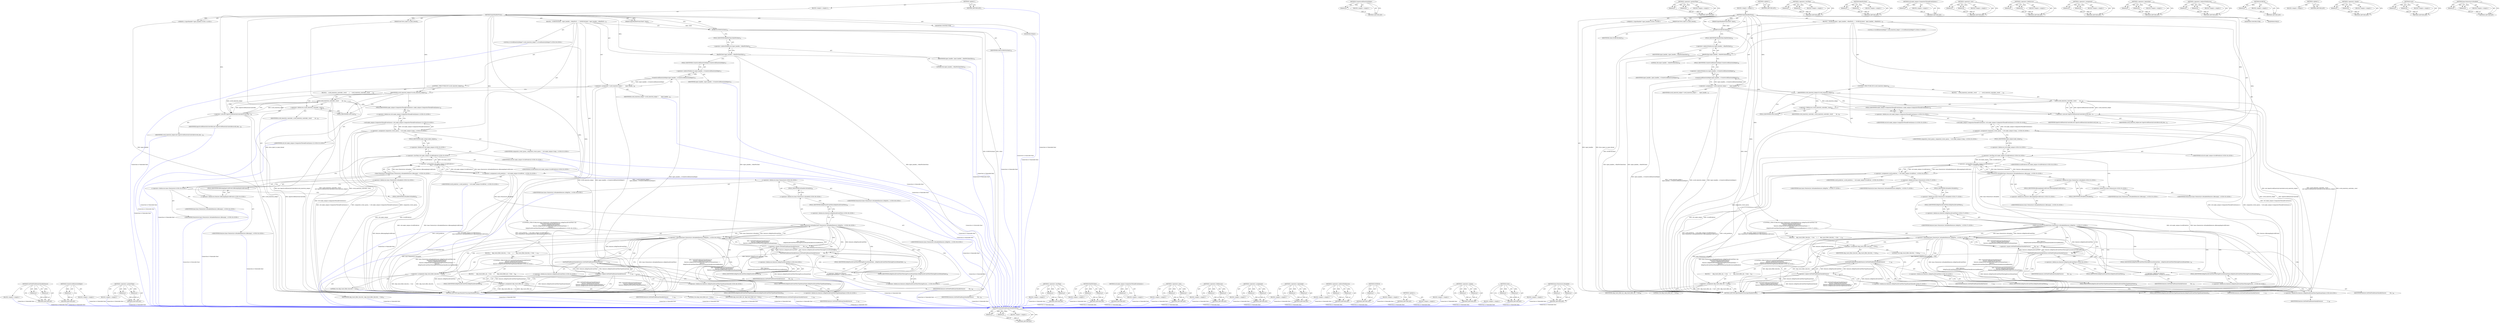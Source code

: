 digraph "base.FeatureList.IsEnabled" {
vulnerable_202 [label=<(METHOD,GetFieldTrialParamValueByFeature)>];
vulnerable_203 [label=<(PARAM,p1)>];
vulnerable_204 [label=<(PARAM,p2)>];
vulnerable_205 [label=<(BLOCK,&lt;empty&gt;,&lt;empty&gt;)>];
vulnerable_206 [label=<(METHOD_RETURN,ANY)>];
vulnerable_154 [label=<(METHOD,CreateScrollElasticityHelper)>];
vulnerable_155 [label=<(PARAM,p1)>];
vulnerable_156 [label=<(BLOCK,&lt;empty&gt;,&lt;empty&gt;)>];
vulnerable_157 [label=<(METHOD_RETURN,ANY)>];
vulnerable_177 [label=<(METHOD,&lt;operator&gt;.greaterThan)>];
vulnerable_178 [label=<(PARAM,p1)>];
vulnerable_179 [label=<(PARAM,p2)>];
vulnerable_180 [label=<(BLOCK,&lt;empty&gt;,&lt;empty&gt;)>];
vulnerable_181 [label=<(METHOD_RETURN,ANY)>];
vulnerable_6 [label=<(METHOD,&lt;global&gt;)<SUB>1</SUB>>];
vulnerable_7 [label=<(BLOCK,&lt;empty&gt;,&lt;empty&gt;)<SUB>1</SUB>>];
vulnerable_8 [label=<(METHOD,InputHandlerProxy)<SUB>1</SUB>>];
vulnerable_9 [label="<(PARAM,cc::InputHandler* input_handler)<SUB>1</SUB>>"];
vulnerable_10 [label=<(PARAM,InputHandlerProxyClient* client)<SUB>2</SUB>>];
vulnerable_11 [label=<(PARAM,bool force_input_to_main_thread)<SUB>3</SUB>>];
vulnerable_12 [label=<(BLOCK,{
  DCHECK(client);
  input_handler_-&gt;BindToCli...,{
  DCHECK(client);
  input_handler_-&gt;BindToCli...)<SUB>24</SUB>>];
vulnerable_13 [label=<(DCHECK,DCHECK(client))<SUB>25</SUB>>];
vulnerable_14 [label=<(IDENTIFIER,client,DCHECK(client))<SUB>25</SUB>>];
vulnerable_15 [label=<(BindToClient,input_handler_-&gt;BindToClient(this))<SUB>26</SUB>>];
vulnerable_16 [label=<(&lt;operator&gt;.indirectFieldAccess,input_handler_-&gt;BindToClient)<SUB>26</SUB>>];
vulnerable_17 [label=<(IDENTIFIER,input_handler_,input_handler_-&gt;BindToClient(this))<SUB>26</SUB>>];
vulnerable_18 [label=<(FIELD_IDENTIFIER,BindToClient,BindToClient)<SUB>26</SUB>>];
vulnerable_19 [label=<(LITERAL,this,input_handler_-&gt;BindToClient(this))<SUB>26</SUB>>];
vulnerable_20 [label="<(LOCAL,cc.ScrollElasticityHelper* scroll_elasticity_helper: cc.ScrollElasticityHelper*)<SUB>27</SUB>>"];
vulnerable_21 [label=<(&lt;operator&gt;.assignment,* scroll_elasticity_helper =
      input_handle...)<SUB>27</SUB>>];
vulnerable_22 [label=<(IDENTIFIER,scroll_elasticity_helper,* scroll_elasticity_helper =
      input_handle...)<SUB>27</SUB>>];
vulnerable_23 [label=<(CreateScrollElasticityHelper,input_handler_-&gt;CreateScrollElasticityHelper())<SUB>28</SUB>>];
vulnerable_24 [label=<(&lt;operator&gt;.indirectFieldAccess,input_handler_-&gt;CreateScrollElasticityHelper)<SUB>28</SUB>>];
vulnerable_25 [label=<(IDENTIFIER,input_handler_,input_handler_-&gt;CreateScrollElasticityHelper())<SUB>28</SUB>>];
vulnerable_26 [label=<(FIELD_IDENTIFIER,CreateScrollElasticityHelper,CreateScrollElasticityHelper)<SUB>28</SUB>>];
vulnerable_27 [label=<(CONTROL_STRUCTURE,IF,if (scroll_elasticity_helper))<SUB>29</SUB>>];
vulnerable_28 [label=<(IDENTIFIER,scroll_elasticity_helper,if (scroll_elasticity_helper))<SUB>29</SUB>>];
vulnerable_29 [label=<(BLOCK,{
    scroll_elasticity_controller_.reset(
    ...,{
    scroll_elasticity_controller_.reset(
    ...)<SUB>29</SUB>>];
vulnerable_30 [label=<(reset,scroll_elasticity_controller_.reset(
        ne...)<SUB>30</SUB>>];
vulnerable_31 [label=<(&lt;operator&gt;.fieldAccess,scroll_elasticity_controller_.reset)<SUB>30</SUB>>];
vulnerable_32 [label=<(IDENTIFIER,scroll_elasticity_controller_,scroll_elasticity_controller_.reset(
        ne...)<SUB>30</SUB>>];
vulnerable_33 [label=<(FIELD_IDENTIFIER,reset,reset)<SUB>30</SUB>>];
vulnerable_34 [label=<(&lt;operator&gt;.new,new InputScrollElasticityController(scroll_elas...)<SUB>31</SUB>>];
vulnerable_35 [label=<(IDENTIFIER,InputScrollElasticityController,new InputScrollElasticityController(scroll_elas...)<SUB>31</SUB>>];
vulnerable_36 [label=<(IDENTIFIER,scroll_elasticity_helper,new InputScrollElasticityController(scroll_elas...)<SUB>31</SUB>>];
vulnerable_37 [label="<(&lt;operator&gt;.assignment,compositor_event_queue_ = std::make_unique&lt;Comp...)<SUB>33</SUB>>"];
vulnerable_38 [label="<(IDENTIFIER,compositor_event_queue_,compositor_event_queue_ = std::make_unique&lt;Comp...)<SUB>33</SUB>>"];
vulnerable_39 [label="<(std.make_unique&lt;CompositorThreadEventQueue&gt;,std::make_unique&lt;CompositorThreadEventQueue&gt;())<SUB>33</SUB>>"];
vulnerable_40 [label="<(&lt;operator&gt;.fieldAccess,std::make_unique&lt;CompositorThreadEventQueue&gt;)<SUB>33</SUB>>"];
vulnerable_41 [label="<(IDENTIFIER,std,std::make_unique&lt;CompositorThreadEventQueue&gt;())<SUB>33</SUB>>"];
vulnerable_42 [label=<(FIELD_IDENTIFIER,make_unique&lt;CompositorThreadEventQueue&gt;,make_unique&lt;CompositorThreadEventQueue&gt;)<SUB>33</SUB>>];
vulnerable_43 [label="<(&lt;operator&gt;.assignment,scroll_predictor_ = std::make_unique&lt;ScrollPred...)<SUB>34</SUB>>"];
vulnerable_44 [label="<(IDENTIFIER,scroll_predictor_,scroll_predictor_ = std::make_unique&lt;ScrollPred...)<SUB>34</SUB>>"];
vulnerable_45 [label="<(&lt;operator&gt;.greaterThan,std::make_unique&lt;ScrollPredictor&gt;(
      base::...)<SUB>34</SUB>>"];
vulnerable_46 [label="<(&lt;operator&gt;.lessThan,std::make_unique&lt;ScrollPredictor)<SUB>34</SUB>>"];
vulnerable_47 [label="<(&lt;operator&gt;.fieldAccess,std::make_unique)<SUB>34</SUB>>"];
vulnerable_48 [label="<(IDENTIFIER,std,std::make_unique&lt;ScrollPredictor)<SUB>34</SUB>>"];
vulnerable_49 [label=<(FIELD_IDENTIFIER,make_unique,make_unique)<SUB>34</SUB>>];
vulnerable_50 [label="<(IDENTIFIER,ScrollPredictor,std::make_unique&lt;ScrollPredictor)<SUB>34</SUB>>"];
vulnerable_51 [label="<(base.FeatureList.IsEnabled,base::FeatureList::IsEnabled(features::kResampl...)<SUB>35</SUB>>"];
vulnerable_52 [label="<(&lt;operator&gt;.fieldAccess,base::FeatureList::IsEnabled)<SUB>35</SUB>>"];
vulnerable_53 [label="<(&lt;operator&gt;.fieldAccess,base::FeatureList)<SUB>35</SUB>>"];
vulnerable_54 [label="<(IDENTIFIER,base,base::FeatureList::IsEnabled(features::kResampl...)<SUB>35</SUB>>"];
vulnerable_55 [label="<(IDENTIFIER,FeatureList,base::FeatureList::IsEnabled(features::kResampl...)<SUB>35</SUB>>"];
vulnerable_56 [label=<(FIELD_IDENTIFIER,IsEnabled,IsEnabled)<SUB>35</SUB>>];
vulnerable_57 [label="<(&lt;operator&gt;.fieldAccess,features::kResamplingScrollEvents)<SUB>35</SUB>>"];
vulnerable_58 [label="<(IDENTIFIER,features,base::FeatureList::IsEnabled(features::kResampl...)<SUB>35</SUB>>"];
vulnerable_59 [label=<(FIELD_IDENTIFIER,kResamplingScrollEvents,kResamplingScrollEvents)<SUB>35</SUB>>];
vulnerable_60 [label="<(CONTROL_STRUCTURE,IF,if (base::FeatureList::IsEnabled(features::kSkipTouchEventFilter) &amp;&amp;
      GetFieldTrialParamValueByFeature(
          features::kSkipTouchEventFilter,
          features::kSkipTouchEventFilterFilteringProcessParamName) ==
          features::
              kSkipTouchEventFilterFilteringProcessParamValueBrowserAndRenderer))<SUB>37</SUB>>"];
vulnerable_61 [label="<(&lt;operator&gt;.logicalAnd,base::FeatureList::IsEnabled(features::kSkipTou...)<SUB>37</SUB>>"];
vulnerable_62 [label="<(base.FeatureList.IsEnabled,base::FeatureList::IsEnabled(features::kSkipTou...)<SUB>37</SUB>>"];
vulnerable_63 [label="<(&lt;operator&gt;.fieldAccess,base::FeatureList::IsEnabled)<SUB>37</SUB>>"];
vulnerable_64 [label="<(&lt;operator&gt;.fieldAccess,base::FeatureList)<SUB>37</SUB>>"];
vulnerable_65 [label="<(IDENTIFIER,base,base::FeatureList::IsEnabled(features::kSkipTou...)<SUB>37</SUB>>"];
vulnerable_66 [label="<(IDENTIFIER,FeatureList,base::FeatureList::IsEnabled(features::kSkipTou...)<SUB>37</SUB>>"];
vulnerable_67 [label=<(FIELD_IDENTIFIER,IsEnabled,IsEnabled)<SUB>37</SUB>>];
vulnerable_68 [label="<(&lt;operator&gt;.fieldAccess,features::kSkipTouchEventFilter)<SUB>37</SUB>>"];
vulnerable_69 [label="<(IDENTIFIER,features,base::FeatureList::IsEnabled(features::kSkipTou...)<SUB>37</SUB>>"];
vulnerable_70 [label=<(FIELD_IDENTIFIER,kSkipTouchEventFilter,kSkipTouchEventFilter)<SUB>37</SUB>>];
vulnerable_71 [label=<(&lt;operator&gt;.equals,GetFieldTrialParamValueByFeature(
          fea...)<SUB>38</SUB>>];
vulnerable_72 [label=<(GetFieldTrialParamValueByFeature,GetFieldTrialParamValueByFeature(
          fea...)<SUB>38</SUB>>];
vulnerable_73 [label="<(&lt;operator&gt;.fieldAccess,features::kSkipTouchEventFilter)<SUB>39</SUB>>"];
vulnerable_74 [label=<(IDENTIFIER,features,GetFieldTrialParamValueByFeature(
          fea...)<SUB>39</SUB>>];
vulnerable_75 [label=<(FIELD_IDENTIFIER,kSkipTouchEventFilter,kSkipTouchEventFilter)<SUB>39</SUB>>];
vulnerable_76 [label="<(&lt;operator&gt;.fieldAccess,features::kSkipTouchEventFilterFilteringProcess...)<SUB>40</SUB>>"];
vulnerable_77 [label=<(IDENTIFIER,features,GetFieldTrialParamValueByFeature(
          fea...)<SUB>40</SUB>>];
vulnerable_78 [label=<(FIELD_IDENTIFIER,kSkipTouchEventFilterFilteringProcessParamName,kSkipTouchEventFilterFilteringProcessParamName)<SUB>40</SUB>>];
vulnerable_79 [label="<(&lt;operator&gt;.fieldAccess,features::
              kSkipTouchEventFilterF...)<SUB>41</SUB>>"];
vulnerable_80 [label=<(IDENTIFIER,features,GetFieldTrialParamValueByFeature(
          fea...)<SUB>41</SUB>>];
vulnerable_81 [label=<(FIELD_IDENTIFIER,kSkipTouchEventFilterFilteringProcessParamValue...,kSkipTouchEventFilterFilteringProcessParamValue...)<SUB>42</SUB>>];
vulnerable_82 [label=<(BLOCK,{
    skip_touch_filter_discrete_ = true;
    i...,{
    skip_touch_filter_discrete_ = true;
    i...)<SUB>42</SUB>>];
vulnerable_83 [label=<(&lt;operator&gt;.assignment,skip_touch_filter_discrete_ = true)<SUB>43</SUB>>];
vulnerable_84 [label=<(IDENTIFIER,skip_touch_filter_discrete_,skip_touch_filter_discrete_ = true)<SUB>43</SUB>>];
vulnerable_85 [label=<(LITERAL,true,skip_touch_filter_discrete_ = true)<SUB>43</SUB>>];
vulnerable_86 [label="<(CONTROL_STRUCTURE,IF,if (GetFieldTrialParamValueByFeature(
            features::kSkipTouchEventFilter,
            features::kSkipTouchEventFilterTypeParamName) ==
        features::kSkipTouchEventFilterTypeParamValueAll))<SUB>44</SUB>>"];
vulnerable_87 [label=<(&lt;operator&gt;.equals,GetFieldTrialParamValueByFeature(
            f...)<SUB>44</SUB>>];
vulnerable_88 [label=<(GetFieldTrialParamValueByFeature,GetFieldTrialParamValueByFeature(
            f...)<SUB>44</SUB>>];
vulnerable_89 [label="<(&lt;operator&gt;.fieldAccess,features::kSkipTouchEventFilter)<SUB>45</SUB>>"];
vulnerable_90 [label=<(IDENTIFIER,features,GetFieldTrialParamValueByFeature(
            f...)<SUB>45</SUB>>];
vulnerable_91 [label=<(FIELD_IDENTIFIER,kSkipTouchEventFilter,kSkipTouchEventFilter)<SUB>45</SUB>>];
vulnerable_92 [label="<(&lt;operator&gt;.fieldAccess,features::kSkipTouchEventFilterTypeParamName)<SUB>46</SUB>>"];
vulnerable_93 [label=<(IDENTIFIER,features,GetFieldTrialParamValueByFeature(
            f...)<SUB>46</SUB>>];
vulnerable_94 [label=<(FIELD_IDENTIFIER,kSkipTouchEventFilterTypeParamName,kSkipTouchEventFilterTypeParamName)<SUB>46</SUB>>];
vulnerable_95 [label="<(&lt;operator&gt;.fieldAccess,features::kSkipTouchEventFilterTypeParamValueAll)<SUB>47</SUB>>"];
vulnerable_96 [label=<(IDENTIFIER,features,GetFieldTrialParamValueByFeature(
            f...)<SUB>47</SUB>>];
vulnerable_97 [label=<(FIELD_IDENTIFIER,kSkipTouchEventFilterTypeParamValueAll,kSkipTouchEventFilterTypeParamValueAll)<SUB>47</SUB>>];
vulnerable_98 [label=<(BLOCK,{
      skip_touch_filter_all_ = true;
    },{
      skip_touch_filter_all_ = true;
    })<SUB>47</SUB>>];
vulnerable_99 [label=<(&lt;operator&gt;.assignment,skip_touch_filter_all_ = true)<SUB>48</SUB>>];
vulnerable_100 [label=<(IDENTIFIER,skip_touch_filter_all_,skip_touch_filter_all_ = true)<SUB>48</SUB>>];
vulnerable_101 [label=<(LITERAL,true,skip_touch_filter_all_ = true)<SUB>48</SUB>>];
vulnerable_102 [label=<(MODIFIER,CONSTRUCTOR)>];
vulnerable_103 [label=<(MODIFIER,PUBLIC)>];
vulnerable_104 [label=<(METHOD_RETURN,InputHandlerProxy.InputHandlerProxy)<SUB>1</SUB>>];
vulnerable_106 [label=<(METHOD_RETURN,ANY)<SUB>1</SUB>>];
vulnerable_182 [label=<(METHOD,&lt;operator&gt;.lessThan)>];
vulnerable_183 [label=<(PARAM,p1)>];
vulnerable_184 [label=<(PARAM,p2)>];
vulnerable_185 [label=<(BLOCK,&lt;empty&gt;,&lt;empty&gt;)>];
vulnerable_186 [label=<(METHOD_RETURN,ANY)>];
vulnerable_139 [label=<(METHOD,BindToClient)>];
vulnerable_140 [label=<(PARAM,p1)>];
vulnerable_141 [label=<(PARAM,p2)>];
vulnerable_142 [label=<(BLOCK,&lt;empty&gt;,&lt;empty&gt;)>];
vulnerable_143 [label=<(METHOD_RETURN,ANY)>];
vulnerable_173 [label=<(METHOD,std.make_unique&lt;CompositorThreadEventQueue&gt;)>];
vulnerable_174 [label=<(PARAM,p1)>];
vulnerable_175 [label=<(BLOCK,&lt;empty&gt;,&lt;empty&gt;)>];
vulnerable_176 [label=<(METHOD_RETURN,ANY)>];
vulnerable_168 [label=<(METHOD,&lt;operator&gt;.new)>];
vulnerable_169 [label=<(PARAM,p1)>];
vulnerable_170 [label=<(PARAM,p2)>];
vulnerable_171 [label=<(BLOCK,&lt;empty&gt;,&lt;empty&gt;)>];
vulnerable_172 [label=<(METHOD_RETURN,ANY)>];
vulnerable_163 [label=<(METHOD,&lt;operator&gt;.fieldAccess)>];
vulnerable_164 [label=<(PARAM,p1)>];
vulnerable_165 [label=<(PARAM,p2)>];
vulnerable_166 [label=<(BLOCK,&lt;empty&gt;,&lt;empty&gt;)>];
vulnerable_167 [label=<(METHOD_RETURN,ANY)>];
vulnerable_149 [label=<(METHOD,&lt;operator&gt;.assignment)>];
vulnerable_150 [label=<(PARAM,p1)>];
vulnerable_151 [label=<(PARAM,p2)>];
vulnerable_152 [label=<(BLOCK,&lt;empty&gt;,&lt;empty&gt;)>];
vulnerable_153 [label=<(METHOD_RETURN,ANY)>];
vulnerable_192 [label=<(METHOD,&lt;operator&gt;.logicalAnd)>];
vulnerable_193 [label=<(PARAM,p1)>];
vulnerable_194 [label=<(PARAM,p2)>];
vulnerable_195 [label=<(BLOCK,&lt;empty&gt;,&lt;empty&gt;)>];
vulnerable_196 [label=<(METHOD_RETURN,ANY)>];
vulnerable_144 [label=<(METHOD,&lt;operator&gt;.indirectFieldAccess)>];
vulnerable_145 [label=<(PARAM,p1)>];
vulnerable_146 [label=<(PARAM,p2)>];
vulnerable_147 [label=<(BLOCK,&lt;empty&gt;,&lt;empty&gt;)>];
vulnerable_148 [label=<(METHOD_RETURN,ANY)>];
vulnerable_135 [label=<(METHOD,DCHECK)>];
vulnerable_136 [label=<(PARAM,p1)>];
vulnerable_137 [label=<(BLOCK,&lt;empty&gt;,&lt;empty&gt;)>];
vulnerable_138 [label=<(METHOD_RETURN,ANY)>];
vulnerable_129 [label=<(METHOD,&lt;global&gt;)<SUB>1</SUB>>];
vulnerable_130 [label=<(BLOCK,&lt;empty&gt;,&lt;empty&gt;)>];
vulnerable_131 [label=<(METHOD_RETURN,ANY)>];
vulnerable_197 [label=<(METHOD,&lt;operator&gt;.equals)>];
vulnerable_198 [label=<(PARAM,p1)>];
vulnerable_199 [label=<(PARAM,p2)>];
vulnerable_200 [label=<(BLOCK,&lt;empty&gt;,&lt;empty&gt;)>];
vulnerable_201 [label=<(METHOD_RETURN,ANY)>];
vulnerable_158 [label=<(METHOD,reset)>];
vulnerable_159 [label=<(PARAM,p1)>];
vulnerable_160 [label=<(PARAM,p2)>];
vulnerable_161 [label=<(BLOCK,&lt;empty&gt;,&lt;empty&gt;)>];
vulnerable_162 [label=<(METHOD_RETURN,ANY)>];
vulnerable_187 [label=<(METHOD,base.FeatureList.IsEnabled)>];
vulnerable_188 [label=<(PARAM,p1)>];
vulnerable_189 [label=<(PARAM,p2)>];
vulnerable_190 [label=<(BLOCK,&lt;empty&gt;,&lt;empty&gt;)>];
vulnerable_191 [label=<(METHOD_RETURN,ANY)>];
fixed_202 [label=<(METHOD,GetFieldTrialParamValueByFeature)>];
fixed_203 [label=<(PARAM,p1)>];
fixed_204 [label=<(PARAM,p2)>];
fixed_205 [label=<(BLOCK,&lt;empty&gt;,&lt;empty&gt;)>];
fixed_206 [label=<(METHOD_RETURN,ANY)>];
fixed_154 [label=<(METHOD,CreateScrollElasticityHelper)>];
fixed_155 [label=<(PARAM,p1)>];
fixed_156 [label=<(BLOCK,&lt;empty&gt;,&lt;empty&gt;)>];
fixed_157 [label=<(METHOD_RETURN,ANY)>];
fixed_177 [label=<(METHOD,&lt;operator&gt;.greaterThan)>];
fixed_178 [label=<(PARAM,p1)>];
fixed_179 [label=<(PARAM,p2)>];
fixed_180 [label=<(BLOCK,&lt;empty&gt;,&lt;empty&gt;)>];
fixed_181 [label=<(METHOD_RETURN,ANY)>];
fixed_6 [label=<(METHOD,&lt;global&gt;)<SUB>1</SUB>>];
fixed_7 [label=<(BLOCK,&lt;empty&gt;,&lt;empty&gt;)<SUB>1</SUB>>];
fixed_8 [label=<(METHOD,InputHandlerProxy)<SUB>1</SUB>>];
fixed_9 [label="<(PARAM,cc::InputHandler* input_handler)<SUB>1</SUB>>"];
fixed_10 [label=<(PARAM,InputHandlerProxyClient* client)<SUB>2</SUB>>];
fixed_11 [label=<(PARAM,bool force_input_to_main_thread)<SUB>3</SUB>>];
fixed_12 [label=<(BLOCK,{
  DCHECK(client);
  input_handler_-&gt;BindToCli...,{
  DCHECK(client);
  input_handler_-&gt;BindToCli...)<SUB>23</SUB>>];
fixed_13 [label=<(DCHECK,DCHECK(client))<SUB>24</SUB>>];
fixed_14 [label=<(IDENTIFIER,client,DCHECK(client))<SUB>24</SUB>>];
fixed_15 [label=<(BindToClient,input_handler_-&gt;BindToClient(this))<SUB>25</SUB>>];
fixed_16 [label=<(&lt;operator&gt;.indirectFieldAccess,input_handler_-&gt;BindToClient)<SUB>25</SUB>>];
fixed_17 [label=<(IDENTIFIER,input_handler_,input_handler_-&gt;BindToClient(this))<SUB>25</SUB>>];
fixed_18 [label=<(FIELD_IDENTIFIER,BindToClient,BindToClient)<SUB>25</SUB>>];
fixed_19 [label=<(LITERAL,this,input_handler_-&gt;BindToClient(this))<SUB>25</SUB>>];
fixed_20 [label="<(LOCAL,cc.ScrollElasticityHelper* scroll_elasticity_helper: cc.ScrollElasticityHelper*)<SUB>26</SUB>>"];
fixed_21 [label=<(&lt;operator&gt;.assignment,* scroll_elasticity_helper =
      input_handle...)<SUB>26</SUB>>];
fixed_22 [label=<(IDENTIFIER,scroll_elasticity_helper,* scroll_elasticity_helper =
      input_handle...)<SUB>26</SUB>>];
fixed_23 [label=<(CreateScrollElasticityHelper,input_handler_-&gt;CreateScrollElasticityHelper())<SUB>27</SUB>>];
fixed_24 [label=<(&lt;operator&gt;.indirectFieldAccess,input_handler_-&gt;CreateScrollElasticityHelper)<SUB>27</SUB>>];
fixed_25 [label=<(IDENTIFIER,input_handler_,input_handler_-&gt;CreateScrollElasticityHelper())<SUB>27</SUB>>];
fixed_26 [label=<(FIELD_IDENTIFIER,CreateScrollElasticityHelper,CreateScrollElasticityHelper)<SUB>27</SUB>>];
fixed_27 [label=<(CONTROL_STRUCTURE,IF,if (scroll_elasticity_helper))<SUB>28</SUB>>];
fixed_28 [label=<(IDENTIFIER,scroll_elasticity_helper,if (scroll_elasticity_helper))<SUB>28</SUB>>];
fixed_29 [label=<(BLOCK,{
    scroll_elasticity_controller_.reset(
    ...,{
    scroll_elasticity_controller_.reset(
    ...)<SUB>28</SUB>>];
fixed_30 [label=<(reset,scroll_elasticity_controller_.reset(
        ne...)<SUB>29</SUB>>];
fixed_31 [label=<(&lt;operator&gt;.fieldAccess,scroll_elasticity_controller_.reset)<SUB>29</SUB>>];
fixed_32 [label=<(IDENTIFIER,scroll_elasticity_controller_,scroll_elasticity_controller_.reset(
        ne...)<SUB>29</SUB>>];
fixed_33 [label=<(FIELD_IDENTIFIER,reset,reset)<SUB>29</SUB>>];
fixed_34 [label=<(&lt;operator&gt;.new,new InputScrollElasticityController(scroll_elas...)<SUB>30</SUB>>];
fixed_35 [label=<(IDENTIFIER,InputScrollElasticityController,new InputScrollElasticityController(scroll_elas...)<SUB>30</SUB>>];
fixed_36 [label=<(IDENTIFIER,scroll_elasticity_helper,new InputScrollElasticityController(scroll_elas...)<SUB>30</SUB>>];
fixed_37 [label="<(&lt;operator&gt;.assignment,compositor_event_queue_ = std::make_unique&lt;Comp...)<SUB>32</SUB>>"];
fixed_38 [label="<(IDENTIFIER,compositor_event_queue_,compositor_event_queue_ = std::make_unique&lt;Comp...)<SUB>32</SUB>>"];
fixed_39 [label="<(std.make_unique&lt;CompositorThreadEventQueue&gt;,std::make_unique&lt;CompositorThreadEventQueue&gt;())<SUB>32</SUB>>"];
fixed_40 [label="<(&lt;operator&gt;.fieldAccess,std::make_unique&lt;CompositorThreadEventQueue&gt;)<SUB>32</SUB>>"];
fixed_41 [label="<(IDENTIFIER,std,std::make_unique&lt;CompositorThreadEventQueue&gt;())<SUB>32</SUB>>"];
fixed_42 [label=<(FIELD_IDENTIFIER,make_unique&lt;CompositorThreadEventQueue&gt;,make_unique&lt;CompositorThreadEventQueue&gt;)<SUB>32</SUB>>];
fixed_43 [label="<(&lt;operator&gt;.assignment,scroll_predictor_ = std::make_unique&lt;ScrollPred...)<SUB>33</SUB>>"];
fixed_44 [label="<(IDENTIFIER,scroll_predictor_,scroll_predictor_ = std::make_unique&lt;ScrollPred...)<SUB>33</SUB>>"];
fixed_45 [label="<(&lt;operator&gt;.greaterThan,std::make_unique&lt;ScrollPredictor&gt;(
      base::...)<SUB>33</SUB>>"];
fixed_46 [label="<(&lt;operator&gt;.lessThan,std::make_unique&lt;ScrollPredictor)<SUB>33</SUB>>"];
fixed_47 [label="<(&lt;operator&gt;.fieldAccess,std::make_unique)<SUB>33</SUB>>"];
fixed_48 [label="<(IDENTIFIER,std,std::make_unique&lt;ScrollPredictor)<SUB>33</SUB>>"];
fixed_49 [label=<(FIELD_IDENTIFIER,make_unique,make_unique)<SUB>33</SUB>>];
fixed_50 [label="<(IDENTIFIER,ScrollPredictor,std::make_unique&lt;ScrollPredictor)<SUB>33</SUB>>"];
fixed_51 [label="<(base.FeatureList.IsEnabled,base::FeatureList::IsEnabled(features::kResampl...)<SUB>34</SUB>>"];
fixed_52 [label="<(&lt;operator&gt;.fieldAccess,base::FeatureList::IsEnabled)<SUB>34</SUB>>"];
fixed_53 [label="<(&lt;operator&gt;.fieldAccess,base::FeatureList)<SUB>34</SUB>>"];
fixed_54 [label="<(IDENTIFIER,base,base::FeatureList::IsEnabled(features::kResampl...)<SUB>34</SUB>>"];
fixed_55 [label="<(IDENTIFIER,FeatureList,base::FeatureList::IsEnabled(features::kResampl...)<SUB>34</SUB>>"];
fixed_56 [label=<(FIELD_IDENTIFIER,IsEnabled,IsEnabled)<SUB>34</SUB>>];
fixed_57 [label="<(&lt;operator&gt;.fieldAccess,features::kResamplingScrollEvents)<SUB>34</SUB>>"];
fixed_58 [label="<(IDENTIFIER,features,base::FeatureList::IsEnabled(features::kResampl...)<SUB>34</SUB>>"];
fixed_59 [label=<(FIELD_IDENTIFIER,kResamplingScrollEvents,kResamplingScrollEvents)<SUB>34</SUB>>];
fixed_60 [label="<(CONTROL_STRUCTURE,IF,if (base::FeatureList::IsEnabled(features::kSkipTouchEventFilter) &amp;&amp;
      GetFieldTrialParamValueByFeature(
          features::kSkipTouchEventFilter,
          features::kSkipTouchEventFilterFilteringProcessParamName) ==
          features::
              kSkipTouchEventFilterFilteringProcessParamValueBrowserAndRenderer))<SUB>36</SUB>>"];
fixed_61 [label="<(&lt;operator&gt;.logicalAnd,base::FeatureList::IsEnabled(features::kSkipTou...)<SUB>36</SUB>>"];
fixed_62 [label="<(base.FeatureList.IsEnabled,base::FeatureList::IsEnabled(features::kSkipTou...)<SUB>36</SUB>>"];
fixed_63 [label="<(&lt;operator&gt;.fieldAccess,base::FeatureList::IsEnabled)<SUB>36</SUB>>"];
fixed_64 [label="<(&lt;operator&gt;.fieldAccess,base::FeatureList)<SUB>36</SUB>>"];
fixed_65 [label="<(IDENTIFIER,base,base::FeatureList::IsEnabled(features::kSkipTou...)<SUB>36</SUB>>"];
fixed_66 [label="<(IDENTIFIER,FeatureList,base::FeatureList::IsEnabled(features::kSkipTou...)<SUB>36</SUB>>"];
fixed_67 [label=<(FIELD_IDENTIFIER,IsEnabled,IsEnabled)<SUB>36</SUB>>];
fixed_68 [label="<(&lt;operator&gt;.fieldAccess,features::kSkipTouchEventFilter)<SUB>36</SUB>>"];
fixed_69 [label="<(IDENTIFIER,features,base::FeatureList::IsEnabled(features::kSkipTou...)<SUB>36</SUB>>"];
fixed_70 [label=<(FIELD_IDENTIFIER,kSkipTouchEventFilter,kSkipTouchEventFilter)<SUB>36</SUB>>];
fixed_71 [label=<(&lt;operator&gt;.equals,GetFieldTrialParamValueByFeature(
          fea...)<SUB>37</SUB>>];
fixed_72 [label=<(GetFieldTrialParamValueByFeature,GetFieldTrialParamValueByFeature(
          fea...)<SUB>37</SUB>>];
fixed_73 [label="<(&lt;operator&gt;.fieldAccess,features::kSkipTouchEventFilter)<SUB>38</SUB>>"];
fixed_74 [label=<(IDENTIFIER,features,GetFieldTrialParamValueByFeature(
          fea...)<SUB>38</SUB>>];
fixed_75 [label=<(FIELD_IDENTIFIER,kSkipTouchEventFilter,kSkipTouchEventFilter)<SUB>38</SUB>>];
fixed_76 [label="<(&lt;operator&gt;.fieldAccess,features::kSkipTouchEventFilterFilteringProcess...)<SUB>39</SUB>>"];
fixed_77 [label=<(IDENTIFIER,features,GetFieldTrialParamValueByFeature(
          fea...)<SUB>39</SUB>>];
fixed_78 [label=<(FIELD_IDENTIFIER,kSkipTouchEventFilterFilteringProcessParamName,kSkipTouchEventFilterFilteringProcessParamName)<SUB>39</SUB>>];
fixed_79 [label="<(&lt;operator&gt;.fieldAccess,features::
              kSkipTouchEventFilterF...)<SUB>40</SUB>>"];
fixed_80 [label=<(IDENTIFIER,features,GetFieldTrialParamValueByFeature(
          fea...)<SUB>40</SUB>>];
fixed_81 [label=<(FIELD_IDENTIFIER,kSkipTouchEventFilterFilteringProcessParamValue...,kSkipTouchEventFilterFilteringProcessParamValue...)<SUB>41</SUB>>];
fixed_82 [label=<(BLOCK,{
    skip_touch_filter_discrete_ = true;
    i...,{
    skip_touch_filter_discrete_ = true;
    i...)<SUB>41</SUB>>];
fixed_83 [label=<(&lt;operator&gt;.assignment,skip_touch_filter_discrete_ = true)<SUB>42</SUB>>];
fixed_84 [label=<(IDENTIFIER,skip_touch_filter_discrete_,skip_touch_filter_discrete_ = true)<SUB>42</SUB>>];
fixed_85 [label=<(LITERAL,true,skip_touch_filter_discrete_ = true)<SUB>42</SUB>>];
fixed_86 [label="<(CONTROL_STRUCTURE,IF,if (GetFieldTrialParamValueByFeature(
            features::kSkipTouchEventFilter,
            features::kSkipTouchEventFilterTypeParamName) ==
        features::kSkipTouchEventFilterTypeParamValueAll))<SUB>43</SUB>>"];
fixed_87 [label=<(&lt;operator&gt;.equals,GetFieldTrialParamValueByFeature(
            f...)<SUB>43</SUB>>];
fixed_88 [label=<(GetFieldTrialParamValueByFeature,GetFieldTrialParamValueByFeature(
            f...)<SUB>43</SUB>>];
fixed_89 [label="<(&lt;operator&gt;.fieldAccess,features::kSkipTouchEventFilter)<SUB>44</SUB>>"];
fixed_90 [label=<(IDENTIFIER,features,GetFieldTrialParamValueByFeature(
            f...)<SUB>44</SUB>>];
fixed_91 [label=<(FIELD_IDENTIFIER,kSkipTouchEventFilter,kSkipTouchEventFilter)<SUB>44</SUB>>];
fixed_92 [label="<(&lt;operator&gt;.fieldAccess,features::kSkipTouchEventFilterTypeParamName)<SUB>45</SUB>>"];
fixed_93 [label=<(IDENTIFIER,features,GetFieldTrialParamValueByFeature(
            f...)<SUB>45</SUB>>];
fixed_94 [label=<(FIELD_IDENTIFIER,kSkipTouchEventFilterTypeParamName,kSkipTouchEventFilterTypeParamName)<SUB>45</SUB>>];
fixed_95 [label="<(&lt;operator&gt;.fieldAccess,features::kSkipTouchEventFilterTypeParamValueAll)<SUB>46</SUB>>"];
fixed_96 [label=<(IDENTIFIER,features,GetFieldTrialParamValueByFeature(
            f...)<SUB>46</SUB>>];
fixed_97 [label=<(FIELD_IDENTIFIER,kSkipTouchEventFilterTypeParamValueAll,kSkipTouchEventFilterTypeParamValueAll)<SUB>46</SUB>>];
fixed_98 [label=<(BLOCK,{
      skip_touch_filter_all_ = true;
    },{
      skip_touch_filter_all_ = true;
    })<SUB>46</SUB>>];
fixed_99 [label=<(&lt;operator&gt;.assignment,skip_touch_filter_all_ = true)<SUB>47</SUB>>];
fixed_100 [label=<(IDENTIFIER,skip_touch_filter_all_,skip_touch_filter_all_ = true)<SUB>47</SUB>>];
fixed_101 [label=<(LITERAL,true,skip_touch_filter_all_ = true)<SUB>47</SUB>>];
fixed_102 [label=<(MODIFIER,CONSTRUCTOR)>];
fixed_103 [label=<(MODIFIER,PUBLIC)>];
fixed_104 [label=<(METHOD_RETURN,InputHandlerProxy.InputHandlerProxy)<SUB>1</SUB>>];
fixed_106 [label=<(METHOD_RETURN,ANY)<SUB>1</SUB>>];
fixed_182 [label=<(METHOD,&lt;operator&gt;.lessThan)>];
fixed_183 [label=<(PARAM,p1)>];
fixed_184 [label=<(PARAM,p2)>];
fixed_185 [label=<(BLOCK,&lt;empty&gt;,&lt;empty&gt;)>];
fixed_186 [label=<(METHOD_RETURN,ANY)>];
fixed_139 [label=<(METHOD,BindToClient)>];
fixed_140 [label=<(PARAM,p1)>];
fixed_141 [label=<(PARAM,p2)>];
fixed_142 [label=<(BLOCK,&lt;empty&gt;,&lt;empty&gt;)>];
fixed_143 [label=<(METHOD_RETURN,ANY)>];
fixed_173 [label=<(METHOD,std.make_unique&lt;CompositorThreadEventQueue&gt;)>];
fixed_174 [label=<(PARAM,p1)>];
fixed_175 [label=<(BLOCK,&lt;empty&gt;,&lt;empty&gt;)>];
fixed_176 [label=<(METHOD_RETURN,ANY)>];
fixed_168 [label=<(METHOD,&lt;operator&gt;.new)>];
fixed_169 [label=<(PARAM,p1)>];
fixed_170 [label=<(PARAM,p2)>];
fixed_171 [label=<(BLOCK,&lt;empty&gt;,&lt;empty&gt;)>];
fixed_172 [label=<(METHOD_RETURN,ANY)>];
fixed_163 [label=<(METHOD,&lt;operator&gt;.fieldAccess)>];
fixed_164 [label=<(PARAM,p1)>];
fixed_165 [label=<(PARAM,p2)>];
fixed_166 [label=<(BLOCK,&lt;empty&gt;,&lt;empty&gt;)>];
fixed_167 [label=<(METHOD_RETURN,ANY)>];
fixed_149 [label=<(METHOD,&lt;operator&gt;.assignment)>];
fixed_150 [label=<(PARAM,p1)>];
fixed_151 [label=<(PARAM,p2)>];
fixed_152 [label=<(BLOCK,&lt;empty&gt;,&lt;empty&gt;)>];
fixed_153 [label=<(METHOD_RETURN,ANY)>];
fixed_192 [label=<(METHOD,&lt;operator&gt;.logicalAnd)>];
fixed_193 [label=<(PARAM,p1)>];
fixed_194 [label=<(PARAM,p2)>];
fixed_195 [label=<(BLOCK,&lt;empty&gt;,&lt;empty&gt;)>];
fixed_196 [label=<(METHOD_RETURN,ANY)>];
fixed_144 [label=<(METHOD,&lt;operator&gt;.indirectFieldAccess)>];
fixed_145 [label=<(PARAM,p1)>];
fixed_146 [label=<(PARAM,p2)>];
fixed_147 [label=<(BLOCK,&lt;empty&gt;,&lt;empty&gt;)>];
fixed_148 [label=<(METHOD_RETURN,ANY)>];
fixed_135 [label=<(METHOD,DCHECK)>];
fixed_136 [label=<(PARAM,p1)>];
fixed_137 [label=<(BLOCK,&lt;empty&gt;,&lt;empty&gt;)>];
fixed_138 [label=<(METHOD_RETURN,ANY)>];
fixed_129 [label=<(METHOD,&lt;global&gt;)<SUB>1</SUB>>];
fixed_130 [label=<(BLOCK,&lt;empty&gt;,&lt;empty&gt;)>];
fixed_131 [label=<(METHOD_RETURN,ANY)>];
fixed_197 [label=<(METHOD,&lt;operator&gt;.equals)>];
fixed_198 [label=<(PARAM,p1)>];
fixed_199 [label=<(PARAM,p2)>];
fixed_200 [label=<(BLOCK,&lt;empty&gt;,&lt;empty&gt;)>];
fixed_201 [label=<(METHOD_RETURN,ANY)>];
fixed_158 [label=<(METHOD,reset)>];
fixed_159 [label=<(PARAM,p1)>];
fixed_160 [label=<(PARAM,p2)>];
fixed_161 [label=<(BLOCK,&lt;empty&gt;,&lt;empty&gt;)>];
fixed_162 [label=<(METHOD_RETURN,ANY)>];
fixed_187 [label=<(METHOD,base.FeatureList.IsEnabled)>];
fixed_188 [label=<(PARAM,p1)>];
fixed_189 [label=<(PARAM,p2)>];
fixed_190 [label=<(BLOCK,&lt;empty&gt;,&lt;empty&gt;)>];
fixed_191 [label=<(METHOD_RETURN,ANY)>];
vulnerable_202 -> vulnerable_203  [key=0, label="AST: "];
vulnerable_202 -> vulnerable_203  [key=1, label="DDG: "];
vulnerable_202 -> vulnerable_205  [key=0, label="AST: "];
vulnerable_202 -> vulnerable_204  [key=0, label="AST: "];
vulnerable_202 -> vulnerable_204  [key=1, label="DDG: "];
vulnerable_202 -> vulnerable_206  [key=0, label="AST: "];
vulnerable_202 -> vulnerable_206  [key=1, label="CFG: "];
vulnerable_203 -> vulnerable_206  [key=0, label="DDG: p1"];
vulnerable_204 -> vulnerable_206  [key=0, label="DDG: p2"];
vulnerable_154 -> vulnerable_155  [key=0, label="AST: "];
vulnerable_154 -> vulnerable_155  [key=1, label="DDG: "];
vulnerable_154 -> vulnerable_156  [key=0, label="AST: "];
vulnerable_154 -> vulnerable_157  [key=0, label="AST: "];
vulnerable_154 -> vulnerable_157  [key=1, label="CFG: "];
vulnerable_155 -> vulnerable_157  [key=0, label="DDG: p1"];
vulnerable_177 -> vulnerable_178  [key=0, label="AST: "];
vulnerable_177 -> vulnerable_178  [key=1, label="DDG: "];
vulnerable_177 -> vulnerable_180  [key=0, label="AST: "];
vulnerable_177 -> vulnerable_179  [key=0, label="AST: "];
vulnerable_177 -> vulnerable_179  [key=1, label="DDG: "];
vulnerable_177 -> vulnerable_181  [key=0, label="AST: "];
vulnerable_177 -> vulnerable_181  [key=1, label="CFG: "];
vulnerable_178 -> vulnerable_181  [key=0, label="DDG: p1"];
vulnerable_179 -> vulnerable_181  [key=0, label="DDG: p2"];
vulnerable_6 -> vulnerable_7  [key=0, label="AST: "];
vulnerable_6 -> vulnerable_106  [key=0, label="AST: "];
vulnerable_6 -> vulnerable_106  [key=1, label="CFG: "];
vulnerable_7 -> vulnerable_8  [key=0, label="AST: "];
vulnerable_8 -> vulnerable_9  [key=0, label="AST: "];
vulnerable_8 -> vulnerable_9  [key=1, label="DDG: "];
vulnerable_8 -> vulnerable_10  [key=0, label="AST: "];
vulnerable_8 -> vulnerable_10  [key=1, label="DDG: "];
vulnerable_8 -> vulnerable_11  [key=0, label="AST: "];
vulnerable_8 -> vulnerable_11  [key=1, label="DDG: "];
vulnerable_8 -> vulnerable_12  [key=0, label="AST: "];
vulnerable_8 -> vulnerable_102  [key=0, label="AST: "];
vulnerable_8 -> vulnerable_103  [key=0, label="AST: "];
vulnerable_8 -> vulnerable_104  [key=0, label="AST: "];
vulnerable_8 -> vulnerable_13  [key=0, label="CFG: "];
vulnerable_8 -> vulnerable_13  [key=1, label="DDG: "];
vulnerable_8 -> vulnerable_15  [key=0, label="DDG: "];
vulnerable_8 -> vulnerable_28  [key=0, label="DDG: "];
vulnerable_8 -> vulnerable_83  [key=0, label="DDG: "];
vulnerable_8 -> vulnerable_46  [key=0, label="DDG: "];
vulnerable_8 -> vulnerable_34  [key=0, label="DDG: "];
vulnerable_8 -> vulnerable_99  [key=0, label="DDG: "];
vulnerable_9 -> vulnerable_104  [key=0, label="DDG: input_handler"];
vulnerable_10 -> vulnerable_13  [key=0, label="DDG: client"];
vulnerable_11 -> vulnerable_104  [key=0, label="DDG: force_input_to_main_thread"];
vulnerable_12 -> vulnerable_13  [key=0, label="AST: "];
vulnerable_12 -> vulnerable_15  [key=0, label="AST: "];
vulnerable_12 -> vulnerable_20  [key=0, label="AST: "];
vulnerable_12 -> vulnerable_21  [key=0, label="AST: "];
vulnerable_12 -> vulnerable_27  [key=0, label="AST: "];
vulnerable_12 -> vulnerable_37  [key=0, label="AST: "];
vulnerable_12 -> vulnerable_43  [key=0, label="AST: "];
vulnerable_12 -> vulnerable_60  [key=0, label="AST: "];
vulnerable_13 -> vulnerable_14  [key=0, label="AST: "];
vulnerable_13 -> vulnerable_18  [key=0, label="CFG: "];
vulnerable_13 -> vulnerable_104  [key=0, label="DDG: client"];
vulnerable_13 -> vulnerable_104  [key=1, label="DDG: DCHECK(client)"];
vulnerable_15 -> vulnerable_16  [key=0, label="AST: "];
vulnerable_15 -> vulnerable_19  [key=0, label="AST: "];
vulnerable_15 -> vulnerable_26  [key=0, label="CFG: "];
vulnerable_15 -> vulnerable_104  [key=0, label="DDG: input_handler_-&gt;BindToClient"];
vulnerable_15 -> vulnerable_104  [key=1, label="DDG: input_handler_-&gt;BindToClient(this)"];
vulnerable_16 -> vulnerable_17  [key=0, label="AST: "];
vulnerable_16 -> vulnerable_18  [key=0, label="AST: "];
vulnerable_16 -> vulnerable_15  [key=0, label="CFG: "];
vulnerable_18 -> vulnerable_16  [key=0, label="CFG: "];
vulnerable_21 -> vulnerable_22  [key=0, label="AST: "];
vulnerable_21 -> vulnerable_23  [key=0, label="AST: "];
vulnerable_21 -> vulnerable_28  [key=0, label="CFG: "];
vulnerable_21 -> vulnerable_104  [key=0, label="DDG: scroll_elasticity_helper"];
vulnerable_21 -> vulnerable_104  [key=1, label="DDG: input_handler_-&gt;CreateScrollElasticityHelper()"];
vulnerable_21 -> vulnerable_104  [key=2, label="DDG: * scroll_elasticity_helper =
      input_handler_-&gt;CreateScrollElasticityHelper()"];
vulnerable_21 -> vulnerable_34  [key=0, label="DDG: scroll_elasticity_helper"];
vulnerable_23 -> vulnerable_24  [key=0, label="AST: "];
vulnerable_23 -> vulnerable_21  [key=0, label="CFG: "];
vulnerable_23 -> vulnerable_21  [key=1, label="DDG: input_handler_-&gt;CreateScrollElasticityHelper"];
vulnerable_23 -> vulnerable_104  [key=0, label="DDG: input_handler_-&gt;CreateScrollElasticityHelper"];
vulnerable_24 -> vulnerable_25  [key=0, label="AST: "];
vulnerable_24 -> vulnerable_26  [key=0, label="AST: "];
vulnerable_24 -> vulnerable_23  [key=0, label="CFG: "];
vulnerable_26 -> vulnerable_24  [key=0, label="CFG: "];
vulnerable_27 -> vulnerable_28  [key=0, label="AST: "];
vulnerable_27 -> vulnerable_29  [key=0, label="AST: "];
vulnerable_28 -> vulnerable_33  [key=0, label="CFG: "];
vulnerable_28 -> vulnerable_33  [key=1, label="CDG: "];
vulnerable_28 -> vulnerable_42  [key=0, label="CFG: "];
vulnerable_28 -> vulnerable_30  [key=0, label="CDG: "];
vulnerable_28 -> vulnerable_34  [key=0, label="CDG: "];
vulnerable_28 -> vulnerable_31  [key=0, label="CDG: "];
vulnerable_29 -> vulnerable_30  [key=0, label="AST: "];
vulnerable_30 -> vulnerable_31  [key=0, label="AST: "];
vulnerable_30 -> vulnerable_34  [key=0, label="AST: "];
vulnerable_30 -> vulnerable_42  [key=0, label="CFG: "];
vulnerable_30 -> vulnerable_104  [key=0, label="DDG: scroll_elasticity_controller_.reset"];
vulnerable_30 -> vulnerable_104  [key=1, label="DDG: new InputScrollElasticityController(scroll_elasticity_helper)"];
vulnerable_30 -> vulnerable_104  [key=2, label="DDG: scroll_elasticity_controller_.reset(
        new InputScrollElasticityController(scroll_elasticity_helper))"];
vulnerable_31 -> vulnerable_32  [key=0, label="AST: "];
vulnerable_31 -> vulnerable_33  [key=0, label="AST: "];
vulnerable_31 -> vulnerable_34  [key=0, label="CFG: "];
vulnerable_33 -> vulnerable_31  [key=0, label="CFG: "];
vulnerable_34 -> vulnerable_35  [key=0, label="AST: "];
vulnerable_34 -> vulnerable_36  [key=0, label="AST: "];
vulnerable_34 -> vulnerable_30  [key=0, label="CFG: "];
vulnerable_34 -> vulnerable_30  [key=1, label="DDG: InputScrollElasticityController"];
vulnerable_34 -> vulnerable_30  [key=2, label="DDG: scroll_elasticity_helper"];
vulnerable_34 -> vulnerable_104  [key=0, label="DDG: scroll_elasticity_helper"];
vulnerable_34 -> vulnerable_104  [key=1, label="DDG: InputScrollElasticityController"];
vulnerable_37 -> vulnerable_38  [key=0, label="AST: "];
vulnerable_37 -> vulnerable_39  [key=0, label="AST: "];
vulnerable_37 -> vulnerable_49  [key=0, label="CFG: "];
vulnerable_37 -> vulnerable_104  [key=0, label="DDG: std::make_unique&lt;CompositorThreadEventQueue&gt;()"];
vulnerable_37 -> vulnerable_104  [key=1, label="DDG: compositor_event_queue_ = std::make_unique&lt;CompositorThreadEventQueue&gt;()"];
vulnerable_37 -> vulnerable_104  [key=2, label="DDG: compositor_event_queue_"];
vulnerable_39 -> vulnerable_40  [key=0, label="AST: "];
vulnerable_39 -> vulnerable_37  [key=0, label="CFG: "];
vulnerable_39 -> vulnerable_37  [key=1, label="DDG: std::make_unique&lt;CompositorThreadEventQueue&gt;"];
vulnerable_39 -> vulnerable_104  [key=0, label="DDG: std::make_unique&lt;CompositorThreadEventQueue&gt;"];
vulnerable_40 -> vulnerable_41  [key=0, label="AST: "];
vulnerable_40 -> vulnerable_42  [key=0, label="AST: "];
vulnerable_40 -> vulnerable_39  [key=0, label="CFG: "];
vulnerable_42 -> vulnerable_40  [key=0, label="CFG: "];
vulnerable_43 -> vulnerable_44  [key=0, label="AST: "];
vulnerable_43 -> vulnerable_45  [key=0, label="AST: "];
vulnerable_43 -> vulnerable_64  [key=0, label="CFG: "];
vulnerable_43 -> vulnerable_104  [key=0, label="DDG: std::make_unique&lt;ScrollPredictor&gt;(
      base::FeatureList::IsEnabled(features::kResamplingScrollEvents))"];
vulnerable_43 -> vulnerable_104  [key=1, label="DDG: scroll_predictor_ = std::make_unique&lt;ScrollPredictor&gt;(
      base::FeatureList::IsEnabled(features::kResamplingScrollEvents))"];
vulnerable_43 -> vulnerable_104  [key=2, label="DDG: scroll_predictor_"];
vulnerable_45 -> vulnerable_46  [key=0, label="AST: "];
vulnerable_45 -> vulnerable_51  [key=0, label="AST: "];
vulnerable_45 -> vulnerable_43  [key=0, label="CFG: "];
vulnerable_45 -> vulnerable_43  [key=1, label="DDG: std::make_unique&lt;ScrollPredictor"];
vulnerable_45 -> vulnerable_43  [key=2, label="DDG: base::FeatureList::IsEnabled(features::kResamplingScrollEvents)"];
vulnerable_45 -> vulnerable_104  [key=0, label="DDG: std::make_unique&lt;ScrollPredictor"];
vulnerable_45 -> vulnerable_104  [key=1, label="DDG: base::FeatureList::IsEnabled(features::kResamplingScrollEvents)"];
vulnerable_46 -> vulnerable_47  [key=0, label="AST: "];
vulnerable_46 -> vulnerable_50  [key=0, label="AST: "];
vulnerable_46 -> vulnerable_53  [key=0, label="CFG: "];
vulnerable_46 -> vulnerable_104  [key=0, label="DDG: std::make_unique"];
vulnerable_46 -> vulnerable_104  [key=1, label="DDG: ScrollPredictor"];
vulnerable_46 -> vulnerable_45  [key=0, label="DDG: std::make_unique"];
vulnerable_46 -> vulnerable_45  [key=1, label="DDG: ScrollPredictor"];
vulnerable_47 -> vulnerable_48  [key=0, label="AST: "];
vulnerable_47 -> vulnerable_49  [key=0, label="AST: "];
vulnerable_47 -> vulnerable_46  [key=0, label="CFG: "];
vulnerable_49 -> vulnerable_47  [key=0, label="CFG: "];
vulnerable_51 -> vulnerable_52  [key=0, label="AST: "];
vulnerable_51 -> vulnerable_57  [key=0, label="AST: "];
vulnerable_51 -> vulnerable_45  [key=0, label="CFG: "];
vulnerable_51 -> vulnerable_45  [key=1, label="DDG: base::FeatureList::IsEnabled"];
vulnerable_51 -> vulnerable_45  [key=2, label="DDG: features::kResamplingScrollEvents"];
vulnerable_51 -> vulnerable_104  [key=0, label="DDG: features::kResamplingScrollEvents"];
vulnerable_51 -> vulnerable_62  [key=0, label="DDG: base::FeatureList::IsEnabled"];
vulnerable_52 -> vulnerable_53  [key=0, label="AST: "];
vulnerable_52 -> vulnerable_56  [key=0, label="AST: "];
vulnerable_52 -> vulnerable_59  [key=0, label="CFG: "];
vulnerable_53 -> vulnerable_54  [key=0, label="AST: "];
vulnerable_53 -> vulnerable_55  [key=0, label="AST: "];
vulnerable_53 -> vulnerable_56  [key=0, label="CFG: "];
vulnerable_56 -> vulnerable_52  [key=0, label="CFG: "];
vulnerable_57 -> vulnerable_58  [key=0, label="AST: "];
vulnerable_57 -> vulnerable_59  [key=0, label="AST: "];
vulnerable_57 -> vulnerable_51  [key=0, label="CFG: "];
vulnerable_59 -> vulnerable_57  [key=0, label="CFG: "];
vulnerable_60 -> vulnerable_61  [key=0, label="AST: "];
vulnerable_60 -> vulnerable_82  [key=0, label="AST: "];
vulnerable_61 -> vulnerable_62  [key=0, label="AST: "];
vulnerable_61 -> vulnerable_71  [key=0, label="AST: "];
vulnerable_61 -> vulnerable_104  [key=0, label="CFG: "];
vulnerable_61 -> vulnerable_104  [key=1, label="DDG: base::FeatureList::IsEnabled(features::kSkipTouchEventFilter)"];
vulnerable_61 -> vulnerable_104  [key=2, label="DDG: GetFieldTrialParamValueByFeature(
          features::kSkipTouchEventFilter,
          features::kSkipTouchEventFilterFilteringProcessParamName) ==
          features::
              kSkipTouchEventFilterFilteringProcessParamValueBrowserAndRenderer"];
vulnerable_61 -> vulnerable_104  [key=3, label="DDG: base::FeatureList::IsEnabled(features::kSkipTouchEventFilter) &amp;&amp;
      GetFieldTrialParamValueByFeature(
          features::kSkipTouchEventFilter,
          features::kSkipTouchEventFilterFilteringProcessParamName) ==
          features::
              kSkipTouchEventFilterFilteringProcessParamValueBrowserAndRenderer"];
vulnerable_61 -> vulnerable_83  [key=0, label="CFG: "];
vulnerable_61 -> vulnerable_83  [key=1, label="CDG: "];
vulnerable_61 -> vulnerable_94  [key=0, label="CDG: "];
vulnerable_61 -> vulnerable_89  [key=0, label="CDG: "];
vulnerable_61 -> vulnerable_88  [key=0, label="CDG: "];
vulnerable_61 -> vulnerable_95  [key=0, label="CDG: "];
vulnerable_61 -> vulnerable_92  [key=0, label="CDG: "];
vulnerable_61 -> vulnerable_87  [key=0, label="CDG: "];
vulnerable_61 -> vulnerable_97  [key=0, label="CDG: "];
vulnerable_61 -> vulnerable_91  [key=0, label="CDG: "];
vulnerable_62 -> vulnerable_63  [key=0, label="AST: "];
vulnerable_62 -> vulnerable_68  [key=0, label="AST: "];
vulnerable_62 -> vulnerable_61  [key=0, label="CFG: "];
vulnerable_62 -> vulnerable_61  [key=1, label="DDG: base::FeatureList::IsEnabled"];
vulnerable_62 -> vulnerable_61  [key=2, label="DDG: features::kSkipTouchEventFilter"];
vulnerable_62 -> vulnerable_75  [key=0, label="CFG: "];
vulnerable_62 -> vulnerable_75  [key=1, label="CDG: "];
vulnerable_62 -> vulnerable_104  [key=0, label="DDG: base::FeatureList::IsEnabled"];
vulnerable_62 -> vulnerable_72  [key=0, label="DDG: features::kSkipTouchEventFilter"];
vulnerable_62 -> vulnerable_72  [key=1, label="CDG: "];
vulnerable_62 -> vulnerable_88  [key=0, label="DDG: features::kSkipTouchEventFilter"];
vulnerable_62 -> vulnerable_73  [key=0, label="CDG: "];
vulnerable_62 -> vulnerable_71  [key=0, label="CDG: "];
vulnerable_62 -> vulnerable_81  [key=0, label="CDG: "];
vulnerable_62 -> vulnerable_76  [key=0, label="CDG: "];
vulnerable_62 -> vulnerable_78  [key=0, label="CDG: "];
vulnerable_62 -> vulnerable_79  [key=0, label="CDG: "];
vulnerable_63 -> vulnerable_64  [key=0, label="AST: "];
vulnerable_63 -> vulnerable_67  [key=0, label="AST: "];
vulnerable_63 -> vulnerable_70  [key=0, label="CFG: "];
vulnerable_64 -> vulnerable_65  [key=0, label="AST: "];
vulnerable_64 -> vulnerable_66  [key=0, label="AST: "];
vulnerable_64 -> vulnerable_67  [key=0, label="CFG: "];
vulnerable_67 -> vulnerable_63  [key=0, label="CFG: "];
vulnerable_68 -> vulnerable_69  [key=0, label="AST: "];
vulnerable_68 -> vulnerable_70  [key=0, label="AST: "];
vulnerable_68 -> vulnerable_62  [key=0, label="CFG: "];
vulnerable_70 -> vulnerable_68  [key=0, label="CFG: "];
vulnerable_71 -> vulnerable_72  [key=0, label="AST: "];
vulnerable_71 -> vulnerable_79  [key=0, label="AST: "];
vulnerable_71 -> vulnerable_61  [key=0, label="CFG: "];
vulnerable_71 -> vulnerable_61  [key=1, label="DDG: GetFieldTrialParamValueByFeature(
          features::kSkipTouchEventFilter,
          features::kSkipTouchEventFilterFilteringProcessParamName)"];
vulnerable_71 -> vulnerable_61  [key=2, label="DDG: features::
              kSkipTouchEventFilterFilteringProcessParamValueBrowserAndRenderer"];
vulnerable_71 -> vulnerable_104  [key=0, label="DDG: GetFieldTrialParamValueByFeature(
          features::kSkipTouchEventFilter,
          features::kSkipTouchEventFilterFilteringProcessParamName)"];
vulnerable_71 -> vulnerable_104  [key=1, label="DDG: features::
              kSkipTouchEventFilterFilteringProcessParamValueBrowserAndRenderer"];
vulnerable_72 -> vulnerable_73  [key=0, label="AST: "];
vulnerable_72 -> vulnerable_76  [key=0, label="AST: "];
vulnerable_72 -> vulnerable_81  [key=0, label="CFG: "];
vulnerable_72 -> vulnerable_104  [key=0, label="DDG: features::kSkipTouchEventFilterFilteringProcessParamName"];
vulnerable_72 -> vulnerable_71  [key=0, label="DDG: features::kSkipTouchEventFilter"];
vulnerable_72 -> vulnerable_71  [key=1, label="DDG: features::kSkipTouchEventFilterFilteringProcessParamName"];
vulnerable_72 -> vulnerable_88  [key=0, label="DDG: features::kSkipTouchEventFilter"];
vulnerable_73 -> vulnerable_74  [key=0, label="AST: "];
vulnerable_73 -> vulnerable_75  [key=0, label="AST: "];
vulnerable_73 -> vulnerable_78  [key=0, label="CFG: "];
vulnerable_75 -> vulnerable_73  [key=0, label="CFG: "];
vulnerable_76 -> vulnerable_77  [key=0, label="AST: "];
vulnerable_76 -> vulnerable_78  [key=0, label="AST: "];
vulnerable_76 -> vulnerable_72  [key=0, label="CFG: "];
vulnerable_78 -> vulnerable_76  [key=0, label="CFG: "];
vulnerable_79 -> vulnerable_80  [key=0, label="AST: "];
vulnerable_79 -> vulnerable_81  [key=0, label="AST: "];
vulnerable_79 -> vulnerable_71  [key=0, label="CFG: "];
vulnerable_81 -> vulnerable_79  [key=0, label="CFG: "];
vulnerable_82 -> vulnerable_83  [key=0, label="AST: "];
vulnerable_82 -> vulnerable_86  [key=0, label="AST: "];
vulnerable_83 -> vulnerable_84  [key=0, label="AST: "];
vulnerable_83 -> vulnerable_85  [key=0, label="AST: "];
vulnerable_83 -> vulnerable_91  [key=0, label="CFG: "];
vulnerable_83 -> vulnerable_104  [key=0, label="DDG: skip_touch_filter_discrete_ = true"];
vulnerable_83 -> vulnerable_104  [key=1, label="DDG: skip_touch_filter_discrete_"];
vulnerable_86 -> vulnerable_87  [key=0, label="AST: "];
vulnerable_86 -> vulnerable_98  [key=0, label="AST: "];
vulnerable_87 -> vulnerable_88  [key=0, label="AST: "];
vulnerable_87 -> vulnerable_95  [key=0, label="AST: "];
vulnerable_87 -> vulnerable_104  [key=0, label="CFG: "];
vulnerable_87 -> vulnerable_104  [key=1, label="DDG: GetFieldTrialParamValueByFeature(
            features::kSkipTouchEventFilter,
            features::kSkipTouchEventFilterTypeParamName)"];
vulnerable_87 -> vulnerable_104  [key=2, label="DDG: features::kSkipTouchEventFilterTypeParamValueAll"];
vulnerable_87 -> vulnerable_104  [key=3, label="DDG: GetFieldTrialParamValueByFeature(
            features::kSkipTouchEventFilter,
            features::kSkipTouchEventFilterTypeParamName) ==
        features::kSkipTouchEventFilterTypeParamValueAll"];
vulnerable_87 -> vulnerable_99  [key=0, label="CFG: "];
vulnerable_87 -> vulnerable_99  [key=1, label="CDG: "];
vulnerable_88 -> vulnerable_89  [key=0, label="AST: "];
vulnerable_88 -> vulnerable_92  [key=0, label="AST: "];
vulnerable_88 -> vulnerable_97  [key=0, label="CFG: "];
vulnerable_88 -> vulnerable_104  [key=0, label="DDG: features::kSkipTouchEventFilter"];
vulnerable_88 -> vulnerable_104  [key=1, label="DDG: features::kSkipTouchEventFilterTypeParamName"];
vulnerable_88 -> vulnerable_87  [key=0, label="DDG: features::kSkipTouchEventFilter"];
vulnerable_88 -> vulnerable_87  [key=1, label="DDG: features::kSkipTouchEventFilterTypeParamName"];
vulnerable_89 -> vulnerable_90  [key=0, label="AST: "];
vulnerable_89 -> vulnerable_91  [key=0, label="AST: "];
vulnerable_89 -> vulnerable_94  [key=0, label="CFG: "];
vulnerable_91 -> vulnerable_89  [key=0, label="CFG: "];
vulnerable_92 -> vulnerable_93  [key=0, label="AST: "];
vulnerable_92 -> vulnerable_94  [key=0, label="AST: "];
vulnerable_92 -> vulnerable_88  [key=0, label="CFG: "];
vulnerable_94 -> vulnerable_92  [key=0, label="CFG: "];
vulnerable_95 -> vulnerable_96  [key=0, label="AST: "];
vulnerable_95 -> vulnerable_97  [key=0, label="AST: "];
vulnerable_95 -> vulnerable_87  [key=0, label="CFG: "];
vulnerable_97 -> vulnerable_95  [key=0, label="CFG: "];
vulnerable_98 -> vulnerable_99  [key=0, label="AST: "];
vulnerable_99 -> vulnerable_100  [key=0, label="AST: "];
vulnerable_99 -> vulnerable_101  [key=0, label="AST: "];
vulnerable_99 -> vulnerable_104  [key=0, label="CFG: "];
vulnerable_99 -> vulnerable_104  [key=1, label="DDG: skip_touch_filter_all_ = true"];
vulnerable_99 -> vulnerable_104  [key=2, label="DDG: skip_touch_filter_all_"];
vulnerable_182 -> vulnerable_183  [key=0, label="AST: "];
vulnerable_182 -> vulnerable_183  [key=1, label="DDG: "];
vulnerable_182 -> vulnerable_185  [key=0, label="AST: "];
vulnerable_182 -> vulnerable_184  [key=0, label="AST: "];
vulnerable_182 -> vulnerable_184  [key=1, label="DDG: "];
vulnerable_182 -> vulnerable_186  [key=0, label="AST: "];
vulnerable_182 -> vulnerable_186  [key=1, label="CFG: "];
vulnerable_183 -> vulnerable_186  [key=0, label="DDG: p1"];
vulnerable_184 -> vulnerable_186  [key=0, label="DDG: p2"];
vulnerable_139 -> vulnerable_140  [key=0, label="AST: "];
vulnerable_139 -> vulnerable_140  [key=1, label="DDG: "];
vulnerable_139 -> vulnerable_142  [key=0, label="AST: "];
vulnerable_139 -> vulnerable_141  [key=0, label="AST: "];
vulnerable_139 -> vulnerable_141  [key=1, label="DDG: "];
vulnerable_139 -> vulnerable_143  [key=0, label="AST: "];
vulnerable_139 -> vulnerable_143  [key=1, label="CFG: "];
vulnerable_140 -> vulnerable_143  [key=0, label="DDG: p1"];
vulnerable_141 -> vulnerable_143  [key=0, label="DDG: p2"];
vulnerable_173 -> vulnerable_174  [key=0, label="AST: "];
vulnerable_173 -> vulnerable_174  [key=1, label="DDG: "];
vulnerable_173 -> vulnerable_175  [key=0, label="AST: "];
vulnerable_173 -> vulnerable_176  [key=0, label="AST: "];
vulnerable_173 -> vulnerable_176  [key=1, label="CFG: "];
vulnerable_174 -> vulnerable_176  [key=0, label="DDG: p1"];
vulnerable_168 -> vulnerable_169  [key=0, label="AST: "];
vulnerable_168 -> vulnerable_169  [key=1, label="DDG: "];
vulnerable_168 -> vulnerable_171  [key=0, label="AST: "];
vulnerable_168 -> vulnerable_170  [key=0, label="AST: "];
vulnerable_168 -> vulnerable_170  [key=1, label="DDG: "];
vulnerable_168 -> vulnerable_172  [key=0, label="AST: "];
vulnerable_168 -> vulnerable_172  [key=1, label="CFG: "];
vulnerable_169 -> vulnerable_172  [key=0, label="DDG: p1"];
vulnerable_170 -> vulnerable_172  [key=0, label="DDG: p2"];
vulnerable_163 -> vulnerable_164  [key=0, label="AST: "];
vulnerable_163 -> vulnerable_164  [key=1, label="DDG: "];
vulnerable_163 -> vulnerable_166  [key=0, label="AST: "];
vulnerable_163 -> vulnerable_165  [key=0, label="AST: "];
vulnerable_163 -> vulnerable_165  [key=1, label="DDG: "];
vulnerable_163 -> vulnerable_167  [key=0, label="AST: "];
vulnerable_163 -> vulnerable_167  [key=1, label="CFG: "];
vulnerable_164 -> vulnerable_167  [key=0, label="DDG: p1"];
vulnerable_165 -> vulnerable_167  [key=0, label="DDG: p2"];
vulnerable_149 -> vulnerable_150  [key=0, label="AST: "];
vulnerable_149 -> vulnerable_150  [key=1, label="DDG: "];
vulnerable_149 -> vulnerable_152  [key=0, label="AST: "];
vulnerable_149 -> vulnerable_151  [key=0, label="AST: "];
vulnerable_149 -> vulnerable_151  [key=1, label="DDG: "];
vulnerable_149 -> vulnerable_153  [key=0, label="AST: "];
vulnerable_149 -> vulnerable_153  [key=1, label="CFG: "];
vulnerable_150 -> vulnerable_153  [key=0, label="DDG: p1"];
vulnerable_151 -> vulnerable_153  [key=0, label="DDG: p2"];
vulnerable_192 -> vulnerable_193  [key=0, label="AST: "];
vulnerable_192 -> vulnerable_193  [key=1, label="DDG: "];
vulnerable_192 -> vulnerable_195  [key=0, label="AST: "];
vulnerable_192 -> vulnerable_194  [key=0, label="AST: "];
vulnerable_192 -> vulnerable_194  [key=1, label="DDG: "];
vulnerable_192 -> vulnerable_196  [key=0, label="AST: "];
vulnerable_192 -> vulnerable_196  [key=1, label="CFG: "];
vulnerable_193 -> vulnerable_196  [key=0, label="DDG: p1"];
vulnerable_194 -> vulnerable_196  [key=0, label="DDG: p2"];
vulnerable_144 -> vulnerable_145  [key=0, label="AST: "];
vulnerable_144 -> vulnerable_145  [key=1, label="DDG: "];
vulnerable_144 -> vulnerable_147  [key=0, label="AST: "];
vulnerable_144 -> vulnerable_146  [key=0, label="AST: "];
vulnerable_144 -> vulnerable_146  [key=1, label="DDG: "];
vulnerable_144 -> vulnerable_148  [key=0, label="AST: "];
vulnerable_144 -> vulnerable_148  [key=1, label="CFG: "];
vulnerable_145 -> vulnerable_148  [key=0, label="DDG: p1"];
vulnerable_146 -> vulnerable_148  [key=0, label="DDG: p2"];
vulnerable_135 -> vulnerable_136  [key=0, label="AST: "];
vulnerable_135 -> vulnerable_136  [key=1, label="DDG: "];
vulnerable_135 -> vulnerable_137  [key=0, label="AST: "];
vulnerable_135 -> vulnerable_138  [key=0, label="AST: "];
vulnerable_135 -> vulnerable_138  [key=1, label="CFG: "];
vulnerable_136 -> vulnerable_138  [key=0, label="DDG: p1"];
vulnerable_129 -> vulnerable_130  [key=0, label="AST: "];
vulnerable_129 -> vulnerable_131  [key=0, label="AST: "];
vulnerable_129 -> vulnerable_131  [key=1, label="CFG: "];
vulnerable_197 -> vulnerable_198  [key=0, label="AST: "];
vulnerable_197 -> vulnerable_198  [key=1, label="DDG: "];
vulnerable_197 -> vulnerable_200  [key=0, label="AST: "];
vulnerable_197 -> vulnerable_199  [key=0, label="AST: "];
vulnerable_197 -> vulnerable_199  [key=1, label="DDG: "];
vulnerable_197 -> vulnerable_201  [key=0, label="AST: "];
vulnerable_197 -> vulnerable_201  [key=1, label="CFG: "];
vulnerable_198 -> vulnerable_201  [key=0, label="DDG: p1"];
vulnerable_199 -> vulnerable_201  [key=0, label="DDG: p2"];
vulnerable_158 -> vulnerable_159  [key=0, label="AST: "];
vulnerable_158 -> vulnerable_159  [key=1, label="DDG: "];
vulnerable_158 -> vulnerable_161  [key=0, label="AST: "];
vulnerable_158 -> vulnerable_160  [key=0, label="AST: "];
vulnerable_158 -> vulnerable_160  [key=1, label="DDG: "];
vulnerable_158 -> vulnerable_162  [key=0, label="AST: "];
vulnerable_158 -> vulnerable_162  [key=1, label="CFG: "];
vulnerable_159 -> vulnerable_162  [key=0, label="DDG: p1"];
vulnerable_160 -> vulnerable_162  [key=0, label="DDG: p2"];
vulnerable_187 -> vulnerable_188  [key=0, label="AST: "];
vulnerable_187 -> vulnerable_188  [key=1, label="DDG: "];
vulnerable_187 -> vulnerable_190  [key=0, label="AST: "];
vulnerable_187 -> vulnerable_189  [key=0, label="AST: "];
vulnerable_187 -> vulnerable_189  [key=1, label="DDG: "];
vulnerable_187 -> vulnerable_191  [key=0, label="AST: "];
vulnerable_187 -> vulnerable_191  [key=1, label="CFG: "];
vulnerable_188 -> vulnerable_191  [key=0, label="DDG: p1"];
vulnerable_189 -> vulnerable_191  [key=0, label="DDG: p2"];
fixed_202 -> fixed_203  [key=0, label="AST: "];
fixed_202 -> fixed_203  [key=1, label="DDG: "];
fixed_202 -> fixed_205  [key=0, label="AST: "];
fixed_202 -> fixed_204  [key=0, label="AST: "];
fixed_202 -> fixed_204  [key=1, label="DDG: "];
fixed_202 -> fixed_206  [key=0, label="AST: "];
fixed_202 -> fixed_206  [key=1, label="CFG: "];
fixed_203 -> fixed_206  [key=0, label="DDG: p1"];
fixed_204 -> fixed_206  [key=0, label="DDG: p2"];
fixed_205 -> vulnerable_202  [color=blue, key=0, label="Connection to Vulnerable Root", penwidth="2.0", style=dashed];
fixed_206 -> vulnerable_202  [color=blue, key=0, label="Connection to Vulnerable Root", penwidth="2.0", style=dashed];
fixed_154 -> fixed_155  [key=0, label="AST: "];
fixed_154 -> fixed_155  [key=1, label="DDG: "];
fixed_154 -> fixed_156  [key=0, label="AST: "];
fixed_154 -> fixed_157  [key=0, label="AST: "];
fixed_154 -> fixed_157  [key=1, label="CFG: "];
fixed_155 -> fixed_157  [key=0, label="DDG: p1"];
fixed_156 -> vulnerable_202  [color=blue, key=0, label="Connection to Vulnerable Root", penwidth="2.0", style=dashed];
fixed_157 -> vulnerable_202  [color=blue, key=0, label="Connection to Vulnerable Root", penwidth="2.0", style=dashed];
fixed_177 -> fixed_178  [key=0, label="AST: "];
fixed_177 -> fixed_178  [key=1, label="DDG: "];
fixed_177 -> fixed_180  [key=0, label="AST: "];
fixed_177 -> fixed_179  [key=0, label="AST: "];
fixed_177 -> fixed_179  [key=1, label="DDG: "];
fixed_177 -> fixed_181  [key=0, label="AST: "];
fixed_177 -> fixed_181  [key=1, label="CFG: "];
fixed_178 -> fixed_181  [key=0, label="DDG: p1"];
fixed_179 -> fixed_181  [key=0, label="DDG: p2"];
fixed_180 -> vulnerable_202  [color=blue, key=0, label="Connection to Vulnerable Root", penwidth="2.0", style=dashed];
fixed_181 -> vulnerable_202  [color=blue, key=0, label="Connection to Vulnerable Root", penwidth="2.0", style=dashed];
fixed_6 -> fixed_7  [key=0, label="AST: "];
fixed_6 -> fixed_106  [key=0, label="AST: "];
fixed_6 -> fixed_106  [key=1, label="CFG: "];
fixed_7 -> fixed_8  [key=0, label="AST: "];
fixed_8 -> fixed_9  [key=0, label="AST: "];
fixed_8 -> fixed_9  [key=1, label="DDG: "];
fixed_8 -> fixed_10  [key=0, label="AST: "];
fixed_8 -> fixed_10  [key=1, label="DDG: "];
fixed_8 -> fixed_11  [key=0, label="AST: "];
fixed_8 -> fixed_11  [key=1, label="DDG: "];
fixed_8 -> fixed_12  [key=0, label="AST: "];
fixed_8 -> fixed_102  [key=0, label="AST: "];
fixed_8 -> fixed_103  [key=0, label="AST: "];
fixed_8 -> fixed_104  [key=0, label="AST: "];
fixed_8 -> fixed_13  [key=0, label="CFG: "];
fixed_8 -> fixed_13  [key=1, label="DDG: "];
fixed_8 -> fixed_15  [key=0, label="DDG: "];
fixed_8 -> fixed_28  [key=0, label="DDG: "];
fixed_8 -> fixed_83  [key=0, label="DDG: "];
fixed_8 -> fixed_46  [key=0, label="DDG: "];
fixed_8 -> fixed_34  [key=0, label="DDG: "];
fixed_8 -> fixed_99  [key=0, label="DDG: "];
fixed_9 -> fixed_104  [key=0, label="DDG: input_handler"];
fixed_10 -> fixed_13  [key=0, label="DDG: client"];
fixed_11 -> fixed_104  [key=0, label="DDG: force_input_to_main_thread"];
fixed_12 -> fixed_13  [key=0, label="AST: "];
fixed_12 -> fixed_15  [key=0, label="AST: "];
fixed_12 -> fixed_20  [key=0, label="AST: "];
fixed_12 -> fixed_21  [key=0, label="AST: "];
fixed_12 -> fixed_27  [key=0, label="AST: "];
fixed_12 -> fixed_37  [key=0, label="AST: "];
fixed_12 -> fixed_43  [key=0, label="AST: "];
fixed_12 -> fixed_60  [key=0, label="AST: "];
fixed_13 -> fixed_14  [key=0, label="AST: "];
fixed_13 -> fixed_18  [key=0, label="CFG: "];
fixed_13 -> fixed_104  [key=0, label="DDG: client"];
fixed_13 -> fixed_104  [key=1, label="DDG: DCHECK(client)"];
fixed_14 -> vulnerable_202  [color=blue, key=0, label="Connection to Vulnerable Root", penwidth="2.0", style=dashed];
fixed_15 -> fixed_16  [key=0, label="AST: "];
fixed_15 -> fixed_19  [key=0, label="AST: "];
fixed_15 -> fixed_26  [key=0, label="CFG: "];
fixed_15 -> fixed_104  [key=0, label="DDG: input_handler_-&gt;BindToClient"];
fixed_15 -> fixed_104  [key=1, label="DDG: input_handler_-&gt;BindToClient(this)"];
fixed_16 -> fixed_17  [key=0, label="AST: "];
fixed_16 -> fixed_18  [key=0, label="AST: "];
fixed_16 -> fixed_15  [key=0, label="CFG: "];
fixed_17 -> vulnerable_202  [color=blue, key=0, label="Connection to Vulnerable Root", penwidth="2.0", style=dashed];
fixed_18 -> fixed_16  [key=0, label="CFG: "];
fixed_19 -> vulnerable_202  [color=blue, key=0, label="Connection to Vulnerable Root", penwidth="2.0", style=dashed];
fixed_20 -> vulnerable_202  [color=blue, key=0, label="Connection to Vulnerable Root", penwidth="2.0", style=dashed];
fixed_21 -> fixed_22  [key=0, label="AST: "];
fixed_21 -> fixed_23  [key=0, label="AST: "];
fixed_21 -> fixed_28  [key=0, label="CFG: "];
fixed_21 -> fixed_104  [key=0, label="DDG: scroll_elasticity_helper"];
fixed_21 -> fixed_104  [key=1, label="DDG: input_handler_-&gt;CreateScrollElasticityHelper()"];
fixed_21 -> fixed_104  [key=2, label="DDG: * scroll_elasticity_helper =
      input_handler_-&gt;CreateScrollElasticityHelper()"];
fixed_21 -> fixed_34  [key=0, label="DDG: scroll_elasticity_helper"];
fixed_22 -> vulnerable_202  [color=blue, key=0, label="Connection to Vulnerable Root", penwidth="2.0", style=dashed];
fixed_23 -> fixed_24  [key=0, label="AST: "];
fixed_23 -> fixed_21  [key=0, label="CFG: "];
fixed_23 -> fixed_21  [key=1, label="DDG: input_handler_-&gt;CreateScrollElasticityHelper"];
fixed_23 -> fixed_104  [key=0, label="DDG: input_handler_-&gt;CreateScrollElasticityHelper"];
fixed_24 -> fixed_25  [key=0, label="AST: "];
fixed_24 -> fixed_26  [key=0, label="AST: "];
fixed_24 -> fixed_23  [key=0, label="CFG: "];
fixed_25 -> vulnerable_202  [color=blue, key=0, label="Connection to Vulnerable Root", penwidth="2.0", style=dashed];
fixed_26 -> fixed_24  [key=0, label="CFG: "];
fixed_27 -> fixed_28  [key=0, label="AST: "];
fixed_27 -> fixed_29  [key=0, label="AST: "];
fixed_28 -> fixed_33  [key=0, label="CFG: "];
fixed_28 -> fixed_33  [key=1, label="CDG: "];
fixed_28 -> fixed_42  [key=0, label="CFG: "];
fixed_28 -> fixed_30  [key=0, label="CDG: "];
fixed_28 -> fixed_34  [key=0, label="CDG: "];
fixed_28 -> fixed_31  [key=0, label="CDG: "];
fixed_29 -> fixed_30  [key=0, label="AST: "];
fixed_30 -> fixed_31  [key=0, label="AST: "];
fixed_30 -> fixed_34  [key=0, label="AST: "];
fixed_30 -> fixed_42  [key=0, label="CFG: "];
fixed_30 -> fixed_104  [key=0, label="DDG: scroll_elasticity_controller_.reset"];
fixed_30 -> fixed_104  [key=1, label="DDG: new InputScrollElasticityController(scroll_elasticity_helper)"];
fixed_30 -> fixed_104  [key=2, label="DDG: scroll_elasticity_controller_.reset(
        new InputScrollElasticityController(scroll_elasticity_helper))"];
fixed_31 -> fixed_32  [key=0, label="AST: "];
fixed_31 -> fixed_33  [key=0, label="AST: "];
fixed_31 -> fixed_34  [key=0, label="CFG: "];
fixed_32 -> vulnerable_202  [color=blue, key=0, label="Connection to Vulnerable Root", penwidth="2.0", style=dashed];
fixed_33 -> fixed_31  [key=0, label="CFG: "];
fixed_34 -> fixed_35  [key=0, label="AST: "];
fixed_34 -> fixed_36  [key=0, label="AST: "];
fixed_34 -> fixed_30  [key=0, label="CFG: "];
fixed_34 -> fixed_30  [key=1, label="DDG: InputScrollElasticityController"];
fixed_34 -> fixed_30  [key=2, label="DDG: scroll_elasticity_helper"];
fixed_34 -> fixed_104  [key=0, label="DDG: scroll_elasticity_helper"];
fixed_34 -> fixed_104  [key=1, label="DDG: InputScrollElasticityController"];
fixed_35 -> vulnerable_202  [color=blue, key=0, label="Connection to Vulnerable Root", penwidth="2.0", style=dashed];
fixed_36 -> vulnerable_202  [color=blue, key=0, label="Connection to Vulnerable Root", penwidth="2.0", style=dashed];
fixed_37 -> fixed_38  [key=0, label="AST: "];
fixed_37 -> fixed_39  [key=0, label="AST: "];
fixed_37 -> fixed_49  [key=0, label="CFG: "];
fixed_37 -> fixed_104  [key=0, label="DDG: std::make_unique&lt;CompositorThreadEventQueue&gt;()"];
fixed_37 -> fixed_104  [key=1, label="DDG: compositor_event_queue_ = std::make_unique&lt;CompositorThreadEventQueue&gt;()"];
fixed_37 -> fixed_104  [key=2, label="DDG: compositor_event_queue_"];
fixed_38 -> vulnerable_202  [color=blue, key=0, label="Connection to Vulnerable Root", penwidth="2.0", style=dashed];
fixed_39 -> fixed_40  [key=0, label="AST: "];
fixed_39 -> fixed_37  [key=0, label="CFG: "];
fixed_39 -> fixed_37  [key=1, label="DDG: std::make_unique&lt;CompositorThreadEventQueue&gt;"];
fixed_39 -> fixed_104  [key=0, label="DDG: std::make_unique&lt;CompositorThreadEventQueue&gt;"];
fixed_40 -> fixed_41  [key=0, label="AST: "];
fixed_40 -> fixed_42  [key=0, label="AST: "];
fixed_40 -> fixed_39  [key=0, label="CFG: "];
fixed_41 -> vulnerable_202  [color=blue, key=0, label="Connection to Vulnerable Root", penwidth="2.0", style=dashed];
fixed_42 -> fixed_40  [key=0, label="CFG: "];
fixed_43 -> fixed_44  [key=0, label="AST: "];
fixed_43 -> fixed_45  [key=0, label="AST: "];
fixed_43 -> fixed_64  [key=0, label="CFG: "];
fixed_43 -> fixed_104  [key=0, label="DDG: std::make_unique&lt;ScrollPredictor&gt;(
      base::FeatureList::IsEnabled(features::kResamplingScrollEvents))"];
fixed_43 -> fixed_104  [key=1, label="DDG: scroll_predictor_ = std::make_unique&lt;ScrollPredictor&gt;(
      base::FeatureList::IsEnabled(features::kResamplingScrollEvents))"];
fixed_43 -> fixed_104  [key=2, label="DDG: scroll_predictor_"];
fixed_44 -> vulnerable_202  [color=blue, key=0, label="Connection to Vulnerable Root", penwidth="2.0", style=dashed];
fixed_45 -> fixed_46  [key=0, label="AST: "];
fixed_45 -> fixed_51  [key=0, label="AST: "];
fixed_45 -> fixed_43  [key=0, label="CFG: "];
fixed_45 -> fixed_43  [key=1, label="DDG: std::make_unique&lt;ScrollPredictor"];
fixed_45 -> fixed_43  [key=2, label="DDG: base::FeatureList::IsEnabled(features::kResamplingScrollEvents)"];
fixed_45 -> fixed_104  [key=0, label="DDG: std::make_unique&lt;ScrollPredictor"];
fixed_45 -> fixed_104  [key=1, label="DDG: base::FeatureList::IsEnabled(features::kResamplingScrollEvents)"];
fixed_46 -> fixed_47  [key=0, label="AST: "];
fixed_46 -> fixed_50  [key=0, label="AST: "];
fixed_46 -> fixed_53  [key=0, label="CFG: "];
fixed_46 -> fixed_104  [key=0, label="DDG: std::make_unique"];
fixed_46 -> fixed_104  [key=1, label="DDG: ScrollPredictor"];
fixed_46 -> fixed_45  [key=0, label="DDG: std::make_unique"];
fixed_46 -> fixed_45  [key=1, label="DDG: ScrollPredictor"];
fixed_47 -> fixed_48  [key=0, label="AST: "];
fixed_47 -> fixed_49  [key=0, label="AST: "];
fixed_47 -> fixed_46  [key=0, label="CFG: "];
fixed_48 -> vulnerable_202  [color=blue, key=0, label="Connection to Vulnerable Root", penwidth="2.0", style=dashed];
fixed_49 -> fixed_47  [key=0, label="CFG: "];
fixed_50 -> vulnerable_202  [color=blue, key=0, label="Connection to Vulnerable Root", penwidth="2.0", style=dashed];
fixed_51 -> fixed_52  [key=0, label="AST: "];
fixed_51 -> fixed_57  [key=0, label="AST: "];
fixed_51 -> fixed_45  [key=0, label="CFG: "];
fixed_51 -> fixed_45  [key=1, label="DDG: base::FeatureList::IsEnabled"];
fixed_51 -> fixed_45  [key=2, label="DDG: features::kResamplingScrollEvents"];
fixed_51 -> fixed_104  [key=0, label="DDG: features::kResamplingScrollEvents"];
fixed_51 -> fixed_62  [key=0, label="DDG: base::FeatureList::IsEnabled"];
fixed_52 -> fixed_53  [key=0, label="AST: "];
fixed_52 -> fixed_56  [key=0, label="AST: "];
fixed_52 -> fixed_59  [key=0, label="CFG: "];
fixed_53 -> fixed_54  [key=0, label="AST: "];
fixed_53 -> fixed_55  [key=0, label="AST: "];
fixed_53 -> fixed_56  [key=0, label="CFG: "];
fixed_54 -> vulnerable_202  [color=blue, key=0, label="Connection to Vulnerable Root", penwidth="2.0", style=dashed];
fixed_55 -> vulnerable_202  [color=blue, key=0, label="Connection to Vulnerable Root", penwidth="2.0", style=dashed];
fixed_56 -> fixed_52  [key=0, label="CFG: "];
fixed_57 -> fixed_58  [key=0, label="AST: "];
fixed_57 -> fixed_59  [key=0, label="AST: "];
fixed_57 -> fixed_51  [key=0, label="CFG: "];
fixed_58 -> vulnerable_202  [color=blue, key=0, label="Connection to Vulnerable Root", penwidth="2.0", style=dashed];
fixed_59 -> fixed_57  [key=0, label="CFG: "];
fixed_60 -> fixed_61  [key=0, label="AST: "];
fixed_60 -> fixed_82  [key=0, label="AST: "];
fixed_61 -> fixed_62  [key=0, label="AST: "];
fixed_61 -> fixed_71  [key=0, label="AST: "];
fixed_61 -> fixed_104  [key=0, label="CFG: "];
fixed_61 -> fixed_104  [key=1, label="DDG: base::FeatureList::IsEnabled(features::kSkipTouchEventFilter)"];
fixed_61 -> fixed_104  [key=2, label="DDG: GetFieldTrialParamValueByFeature(
          features::kSkipTouchEventFilter,
          features::kSkipTouchEventFilterFilteringProcessParamName) ==
          features::
              kSkipTouchEventFilterFilteringProcessParamValueBrowserAndRenderer"];
fixed_61 -> fixed_104  [key=3, label="DDG: base::FeatureList::IsEnabled(features::kSkipTouchEventFilter) &amp;&amp;
      GetFieldTrialParamValueByFeature(
          features::kSkipTouchEventFilter,
          features::kSkipTouchEventFilterFilteringProcessParamName) ==
          features::
              kSkipTouchEventFilterFilteringProcessParamValueBrowserAndRenderer"];
fixed_61 -> fixed_83  [key=0, label="CFG: "];
fixed_61 -> fixed_83  [key=1, label="CDG: "];
fixed_61 -> fixed_94  [key=0, label="CDG: "];
fixed_61 -> fixed_89  [key=0, label="CDG: "];
fixed_61 -> fixed_88  [key=0, label="CDG: "];
fixed_61 -> fixed_95  [key=0, label="CDG: "];
fixed_61 -> fixed_92  [key=0, label="CDG: "];
fixed_61 -> fixed_87  [key=0, label="CDG: "];
fixed_61 -> fixed_97  [key=0, label="CDG: "];
fixed_61 -> fixed_91  [key=0, label="CDG: "];
fixed_62 -> fixed_63  [key=0, label="AST: "];
fixed_62 -> fixed_68  [key=0, label="AST: "];
fixed_62 -> fixed_61  [key=0, label="CFG: "];
fixed_62 -> fixed_61  [key=1, label="DDG: base::FeatureList::IsEnabled"];
fixed_62 -> fixed_61  [key=2, label="DDG: features::kSkipTouchEventFilter"];
fixed_62 -> fixed_75  [key=0, label="CFG: "];
fixed_62 -> fixed_75  [key=1, label="CDG: "];
fixed_62 -> fixed_104  [key=0, label="DDG: base::FeatureList::IsEnabled"];
fixed_62 -> fixed_72  [key=0, label="DDG: features::kSkipTouchEventFilter"];
fixed_62 -> fixed_72  [key=1, label="CDG: "];
fixed_62 -> fixed_88  [key=0, label="DDG: features::kSkipTouchEventFilter"];
fixed_62 -> fixed_73  [key=0, label="CDG: "];
fixed_62 -> fixed_71  [key=0, label="CDG: "];
fixed_62 -> fixed_81  [key=0, label="CDG: "];
fixed_62 -> fixed_76  [key=0, label="CDG: "];
fixed_62 -> fixed_78  [key=0, label="CDG: "];
fixed_62 -> fixed_79  [key=0, label="CDG: "];
fixed_63 -> fixed_64  [key=0, label="AST: "];
fixed_63 -> fixed_67  [key=0, label="AST: "];
fixed_63 -> fixed_70  [key=0, label="CFG: "];
fixed_64 -> fixed_65  [key=0, label="AST: "];
fixed_64 -> fixed_66  [key=0, label="AST: "];
fixed_64 -> fixed_67  [key=0, label="CFG: "];
fixed_65 -> vulnerable_202  [color=blue, key=0, label="Connection to Vulnerable Root", penwidth="2.0", style=dashed];
fixed_66 -> vulnerable_202  [color=blue, key=0, label="Connection to Vulnerable Root", penwidth="2.0", style=dashed];
fixed_67 -> fixed_63  [key=0, label="CFG: "];
fixed_68 -> fixed_69  [key=0, label="AST: "];
fixed_68 -> fixed_70  [key=0, label="AST: "];
fixed_68 -> fixed_62  [key=0, label="CFG: "];
fixed_69 -> vulnerable_202  [color=blue, key=0, label="Connection to Vulnerable Root", penwidth="2.0", style=dashed];
fixed_70 -> fixed_68  [key=0, label="CFG: "];
fixed_71 -> fixed_72  [key=0, label="AST: "];
fixed_71 -> fixed_79  [key=0, label="AST: "];
fixed_71 -> fixed_61  [key=0, label="CFG: "];
fixed_71 -> fixed_61  [key=1, label="DDG: GetFieldTrialParamValueByFeature(
          features::kSkipTouchEventFilter,
          features::kSkipTouchEventFilterFilteringProcessParamName)"];
fixed_71 -> fixed_61  [key=2, label="DDG: features::
              kSkipTouchEventFilterFilteringProcessParamValueBrowserAndRenderer"];
fixed_71 -> fixed_104  [key=0, label="DDG: GetFieldTrialParamValueByFeature(
          features::kSkipTouchEventFilter,
          features::kSkipTouchEventFilterFilteringProcessParamName)"];
fixed_71 -> fixed_104  [key=1, label="DDG: features::
              kSkipTouchEventFilterFilteringProcessParamValueBrowserAndRenderer"];
fixed_72 -> fixed_73  [key=0, label="AST: "];
fixed_72 -> fixed_76  [key=0, label="AST: "];
fixed_72 -> fixed_81  [key=0, label="CFG: "];
fixed_72 -> fixed_104  [key=0, label="DDG: features::kSkipTouchEventFilterFilteringProcessParamName"];
fixed_72 -> fixed_71  [key=0, label="DDG: features::kSkipTouchEventFilter"];
fixed_72 -> fixed_71  [key=1, label="DDG: features::kSkipTouchEventFilterFilteringProcessParamName"];
fixed_72 -> fixed_88  [key=0, label="DDG: features::kSkipTouchEventFilter"];
fixed_73 -> fixed_74  [key=0, label="AST: "];
fixed_73 -> fixed_75  [key=0, label="AST: "];
fixed_73 -> fixed_78  [key=0, label="CFG: "];
fixed_74 -> vulnerable_202  [color=blue, key=0, label="Connection to Vulnerable Root", penwidth="2.0", style=dashed];
fixed_75 -> fixed_73  [key=0, label="CFG: "];
fixed_76 -> fixed_77  [key=0, label="AST: "];
fixed_76 -> fixed_78  [key=0, label="AST: "];
fixed_76 -> fixed_72  [key=0, label="CFG: "];
fixed_77 -> vulnerable_202  [color=blue, key=0, label="Connection to Vulnerable Root", penwidth="2.0", style=dashed];
fixed_78 -> fixed_76  [key=0, label="CFG: "];
fixed_79 -> fixed_80  [key=0, label="AST: "];
fixed_79 -> fixed_81  [key=0, label="AST: "];
fixed_79 -> fixed_71  [key=0, label="CFG: "];
fixed_80 -> vulnerable_202  [color=blue, key=0, label="Connection to Vulnerable Root", penwidth="2.0", style=dashed];
fixed_81 -> fixed_79  [key=0, label="CFG: "];
fixed_82 -> fixed_83  [key=0, label="AST: "];
fixed_82 -> fixed_86  [key=0, label="AST: "];
fixed_83 -> fixed_84  [key=0, label="AST: "];
fixed_83 -> fixed_85  [key=0, label="AST: "];
fixed_83 -> fixed_91  [key=0, label="CFG: "];
fixed_83 -> fixed_104  [key=0, label="DDG: skip_touch_filter_discrete_ = true"];
fixed_83 -> fixed_104  [key=1, label="DDG: skip_touch_filter_discrete_"];
fixed_84 -> vulnerable_202  [color=blue, key=0, label="Connection to Vulnerable Root", penwidth="2.0", style=dashed];
fixed_85 -> vulnerable_202  [color=blue, key=0, label="Connection to Vulnerable Root", penwidth="2.0", style=dashed];
fixed_86 -> fixed_87  [key=0, label="AST: "];
fixed_86 -> fixed_98  [key=0, label="AST: "];
fixed_87 -> fixed_88  [key=0, label="AST: "];
fixed_87 -> fixed_95  [key=0, label="AST: "];
fixed_87 -> fixed_104  [key=0, label="CFG: "];
fixed_87 -> fixed_104  [key=1, label="DDG: GetFieldTrialParamValueByFeature(
            features::kSkipTouchEventFilter,
            features::kSkipTouchEventFilterTypeParamName)"];
fixed_87 -> fixed_104  [key=2, label="DDG: features::kSkipTouchEventFilterTypeParamValueAll"];
fixed_87 -> fixed_104  [key=3, label="DDG: GetFieldTrialParamValueByFeature(
            features::kSkipTouchEventFilter,
            features::kSkipTouchEventFilterTypeParamName) ==
        features::kSkipTouchEventFilterTypeParamValueAll"];
fixed_87 -> fixed_99  [key=0, label="CFG: "];
fixed_87 -> fixed_99  [key=1, label="CDG: "];
fixed_88 -> fixed_89  [key=0, label="AST: "];
fixed_88 -> fixed_92  [key=0, label="AST: "];
fixed_88 -> fixed_97  [key=0, label="CFG: "];
fixed_88 -> fixed_104  [key=0, label="DDG: features::kSkipTouchEventFilter"];
fixed_88 -> fixed_104  [key=1, label="DDG: features::kSkipTouchEventFilterTypeParamName"];
fixed_88 -> fixed_87  [key=0, label="DDG: features::kSkipTouchEventFilter"];
fixed_88 -> fixed_87  [key=1, label="DDG: features::kSkipTouchEventFilterTypeParamName"];
fixed_89 -> fixed_90  [key=0, label="AST: "];
fixed_89 -> fixed_91  [key=0, label="AST: "];
fixed_89 -> fixed_94  [key=0, label="CFG: "];
fixed_90 -> vulnerable_202  [color=blue, key=0, label="Connection to Vulnerable Root", penwidth="2.0", style=dashed];
fixed_91 -> fixed_89  [key=0, label="CFG: "];
fixed_92 -> fixed_93  [key=0, label="AST: "];
fixed_92 -> fixed_94  [key=0, label="AST: "];
fixed_92 -> fixed_88  [key=0, label="CFG: "];
fixed_93 -> vulnerable_202  [color=blue, key=0, label="Connection to Vulnerable Root", penwidth="2.0", style=dashed];
fixed_94 -> fixed_92  [key=0, label="CFG: "];
fixed_95 -> fixed_96  [key=0, label="AST: "];
fixed_95 -> fixed_97  [key=0, label="AST: "];
fixed_95 -> fixed_87  [key=0, label="CFG: "];
fixed_96 -> vulnerable_202  [color=blue, key=0, label="Connection to Vulnerable Root", penwidth="2.0", style=dashed];
fixed_97 -> fixed_95  [key=0, label="CFG: "];
fixed_98 -> fixed_99  [key=0, label="AST: "];
fixed_99 -> fixed_100  [key=0, label="AST: "];
fixed_99 -> fixed_101  [key=0, label="AST: "];
fixed_99 -> fixed_104  [key=0, label="CFG: "];
fixed_99 -> fixed_104  [key=1, label="DDG: skip_touch_filter_all_ = true"];
fixed_99 -> fixed_104  [key=2, label="DDG: skip_touch_filter_all_"];
fixed_100 -> vulnerable_202  [color=blue, key=0, label="Connection to Vulnerable Root", penwidth="2.0", style=dashed];
fixed_101 -> vulnerable_202  [color=blue, key=0, label="Connection to Vulnerable Root", penwidth="2.0", style=dashed];
fixed_102 -> vulnerable_202  [color=blue, key=0, label="Connection to Vulnerable Root", penwidth="2.0", style=dashed];
fixed_103 -> vulnerable_202  [color=blue, key=0, label="Connection to Vulnerable Root", penwidth="2.0", style=dashed];
fixed_104 -> vulnerable_202  [color=blue, key=0, label="Connection to Vulnerable Root", penwidth="2.0", style=dashed];
fixed_106 -> vulnerable_202  [color=blue, key=0, label="Connection to Vulnerable Root", penwidth="2.0", style=dashed];
fixed_182 -> fixed_183  [key=0, label="AST: "];
fixed_182 -> fixed_183  [key=1, label="DDG: "];
fixed_182 -> fixed_185  [key=0, label="AST: "];
fixed_182 -> fixed_184  [key=0, label="AST: "];
fixed_182 -> fixed_184  [key=1, label="DDG: "];
fixed_182 -> fixed_186  [key=0, label="AST: "];
fixed_182 -> fixed_186  [key=1, label="CFG: "];
fixed_183 -> fixed_186  [key=0, label="DDG: p1"];
fixed_184 -> fixed_186  [key=0, label="DDG: p2"];
fixed_185 -> vulnerable_202  [color=blue, key=0, label="Connection to Vulnerable Root", penwidth="2.0", style=dashed];
fixed_186 -> vulnerable_202  [color=blue, key=0, label="Connection to Vulnerable Root", penwidth="2.0", style=dashed];
fixed_139 -> fixed_140  [key=0, label="AST: "];
fixed_139 -> fixed_140  [key=1, label="DDG: "];
fixed_139 -> fixed_142  [key=0, label="AST: "];
fixed_139 -> fixed_141  [key=0, label="AST: "];
fixed_139 -> fixed_141  [key=1, label="DDG: "];
fixed_139 -> fixed_143  [key=0, label="AST: "];
fixed_139 -> fixed_143  [key=1, label="CFG: "];
fixed_140 -> fixed_143  [key=0, label="DDG: p1"];
fixed_141 -> fixed_143  [key=0, label="DDG: p2"];
fixed_142 -> vulnerable_202  [color=blue, key=0, label="Connection to Vulnerable Root", penwidth="2.0", style=dashed];
fixed_143 -> vulnerable_202  [color=blue, key=0, label="Connection to Vulnerable Root", penwidth="2.0", style=dashed];
fixed_173 -> fixed_174  [key=0, label="AST: "];
fixed_173 -> fixed_174  [key=1, label="DDG: "];
fixed_173 -> fixed_175  [key=0, label="AST: "];
fixed_173 -> fixed_176  [key=0, label="AST: "];
fixed_173 -> fixed_176  [key=1, label="CFG: "];
fixed_174 -> fixed_176  [key=0, label="DDG: p1"];
fixed_175 -> vulnerable_202  [color=blue, key=0, label="Connection to Vulnerable Root", penwidth="2.0", style=dashed];
fixed_176 -> vulnerable_202  [color=blue, key=0, label="Connection to Vulnerable Root", penwidth="2.0", style=dashed];
fixed_168 -> fixed_169  [key=0, label="AST: "];
fixed_168 -> fixed_169  [key=1, label="DDG: "];
fixed_168 -> fixed_171  [key=0, label="AST: "];
fixed_168 -> fixed_170  [key=0, label="AST: "];
fixed_168 -> fixed_170  [key=1, label="DDG: "];
fixed_168 -> fixed_172  [key=0, label="AST: "];
fixed_168 -> fixed_172  [key=1, label="CFG: "];
fixed_169 -> fixed_172  [key=0, label="DDG: p1"];
fixed_170 -> fixed_172  [key=0, label="DDG: p2"];
fixed_171 -> vulnerable_202  [color=blue, key=0, label="Connection to Vulnerable Root", penwidth="2.0", style=dashed];
fixed_172 -> vulnerable_202  [color=blue, key=0, label="Connection to Vulnerable Root", penwidth="2.0", style=dashed];
fixed_163 -> fixed_164  [key=0, label="AST: "];
fixed_163 -> fixed_164  [key=1, label="DDG: "];
fixed_163 -> fixed_166  [key=0, label="AST: "];
fixed_163 -> fixed_165  [key=0, label="AST: "];
fixed_163 -> fixed_165  [key=1, label="DDG: "];
fixed_163 -> fixed_167  [key=0, label="AST: "];
fixed_163 -> fixed_167  [key=1, label="CFG: "];
fixed_164 -> fixed_167  [key=0, label="DDG: p1"];
fixed_165 -> fixed_167  [key=0, label="DDG: p2"];
fixed_166 -> vulnerable_202  [color=blue, key=0, label="Connection to Vulnerable Root", penwidth="2.0", style=dashed];
fixed_167 -> vulnerable_202  [color=blue, key=0, label="Connection to Vulnerable Root", penwidth="2.0", style=dashed];
fixed_149 -> fixed_150  [key=0, label="AST: "];
fixed_149 -> fixed_150  [key=1, label="DDG: "];
fixed_149 -> fixed_152  [key=0, label="AST: "];
fixed_149 -> fixed_151  [key=0, label="AST: "];
fixed_149 -> fixed_151  [key=1, label="DDG: "];
fixed_149 -> fixed_153  [key=0, label="AST: "];
fixed_149 -> fixed_153  [key=1, label="CFG: "];
fixed_150 -> fixed_153  [key=0, label="DDG: p1"];
fixed_151 -> fixed_153  [key=0, label="DDG: p2"];
fixed_152 -> vulnerable_202  [color=blue, key=0, label="Connection to Vulnerable Root", penwidth="2.0", style=dashed];
fixed_153 -> vulnerable_202  [color=blue, key=0, label="Connection to Vulnerable Root", penwidth="2.0", style=dashed];
fixed_192 -> fixed_193  [key=0, label="AST: "];
fixed_192 -> fixed_193  [key=1, label="DDG: "];
fixed_192 -> fixed_195  [key=0, label="AST: "];
fixed_192 -> fixed_194  [key=0, label="AST: "];
fixed_192 -> fixed_194  [key=1, label="DDG: "];
fixed_192 -> fixed_196  [key=0, label="AST: "];
fixed_192 -> fixed_196  [key=1, label="CFG: "];
fixed_193 -> fixed_196  [key=0, label="DDG: p1"];
fixed_194 -> fixed_196  [key=0, label="DDG: p2"];
fixed_195 -> vulnerable_202  [color=blue, key=0, label="Connection to Vulnerable Root", penwidth="2.0", style=dashed];
fixed_196 -> vulnerable_202  [color=blue, key=0, label="Connection to Vulnerable Root", penwidth="2.0", style=dashed];
fixed_144 -> fixed_145  [key=0, label="AST: "];
fixed_144 -> fixed_145  [key=1, label="DDG: "];
fixed_144 -> fixed_147  [key=0, label="AST: "];
fixed_144 -> fixed_146  [key=0, label="AST: "];
fixed_144 -> fixed_146  [key=1, label="DDG: "];
fixed_144 -> fixed_148  [key=0, label="AST: "];
fixed_144 -> fixed_148  [key=1, label="CFG: "];
fixed_145 -> fixed_148  [key=0, label="DDG: p1"];
fixed_146 -> fixed_148  [key=0, label="DDG: p2"];
fixed_147 -> vulnerable_202  [color=blue, key=0, label="Connection to Vulnerable Root", penwidth="2.0", style=dashed];
fixed_148 -> vulnerable_202  [color=blue, key=0, label="Connection to Vulnerable Root", penwidth="2.0", style=dashed];
fixed_135 -> fixed_136  [key=0, label="AST: "];
fixed_135 -> fixed_136  [key=1, label="DDG: "];
fixed_135 -> fixed_137  [key=0, label="AST: "];
fixed_135 -> fixed_138  [key=0, label="AST: "];
fixed_135 -> fixed_138  [key=1, label="CFG: "];
fixed_136 -> fixed_138  [key=0, label="DDG: p1"];
fixed_137 -> vulnerable_202  [color=blue, key=0, label="Connection to Vulnerable Root", penwidth="2.0", style=dashed];
fixed_138 -> vulnerable_202  [color=blue, key=0, label="Connection to Vulnerable Root", penwidth="2.0", style=dashed];
fixed_129 -> fixed_130  [key=0, label="AST: "];
fixed_129 -> fixed_131  [key=0, label="AST: "];
fixed_129 -> fixed_131  [key=1, label="CFG: "];
fixed_130 -> vulnerable_202  [color=blue, key=0, label="Connection to Vulnerable Root", penwidth="2.0", style=dashed];
fixed_131 -> vulnerable_202  [color=blue, key=0, label="Connection to Vulnerable Root", penwidth="2.0", style=dashed];
fixed_197 -> fixed_198  [key=0, label="AST: "];
fixed_197 -> fixed_198  [key=1, label="DDG: "];
fixed_197 -> fixed_200  [key=0, label="AST: "];
fixed_197 -> fixed_199  [key=0, label="AST: "];
fixed_197 -> fixed_199  [key=1, label="DDG: "];
fixed_197 -> fixed_201  [key=0, label="AST: "];
fixed_197 -> fixed_201  [key=1, label="CFG: "];
fixed_198 -> fixed_201  [key=0, label="DDG: p1"];
fixed_199 -> fixed_201  [key=0, label="DDG: p2"];
fixed_200 -> vulnerable_202  [color=blue, key=0, label="Connection to Vulnerable Root", penwidth="2.0", style=dashed];
fixed_201 -> vulnerable_202  [color=blue, key=0, label="Connection to Vulnerable Root", penwidth="2.0", style=dashed];
fixed_158 -> fixed_159  [key=0, label="AST: "];
fixed_158 -> fixed_159  [key=1, label="DDG: "];
fixed_158 -> fixed_161  [key=0, label="AST: "];
fixed_158 -> fixed_160  [key=0, label="AST: "];
fixed_158 -> fixed_160  [key=1, label="DDG: "];
fixed_158 -> fixed_162  [key=0, label="AST: "];
fixed_158 -> fixed_162  [key=1, label="CFG: "];
fixed_159 -> fixed_162  [key=0, label="DDG: p1"];
fixed_160 -> fixed_162  [key=0, label="DDG: p2"];
fixed_161 -> vulnerable_202  [color=blue, key=0, label="Connection to Vulnerable Root", penwidth="2.0", style=dashed];
fixed_162 -> vulnerable_202  [color=blue, key=0, label="Connection to Vulnerable Root", penwidth="2.0", style=dashed];
fixed_187 -> fixed_188  [key=0, label="AST: "];
fixed_187 -> fixed_188  [key=1, label="DDG: "];
fixed_187 -> fixed_190  [key=0, label="AST: "];
fixed_187 -> fixed_189  [key=0, label="AST: "];
fixed_187 -> fixed_189  [key=1, label="DDG: "];
fixed_187 -> fixed_191  [key=0, label="AST: "];
fixed_187 -> fixed_191  [key=1, label="CFG: "];
fixed_188 -> fixed_191  [key=0, label="DDG: p1"];
fixed_189 -> fixed_191  [key=0, label="DDG: p2"];
fixed_190 -> vulnerable_202  [color=blue, key=0, label="Connection to Vulnerable Root", penwidth="2.0", style=dashed];
fixed_191 -> vulnerable_202  [color=blue, key=0, label="Connection to Vulnerable Root", penwidth="2.0", style=dashed];
}
